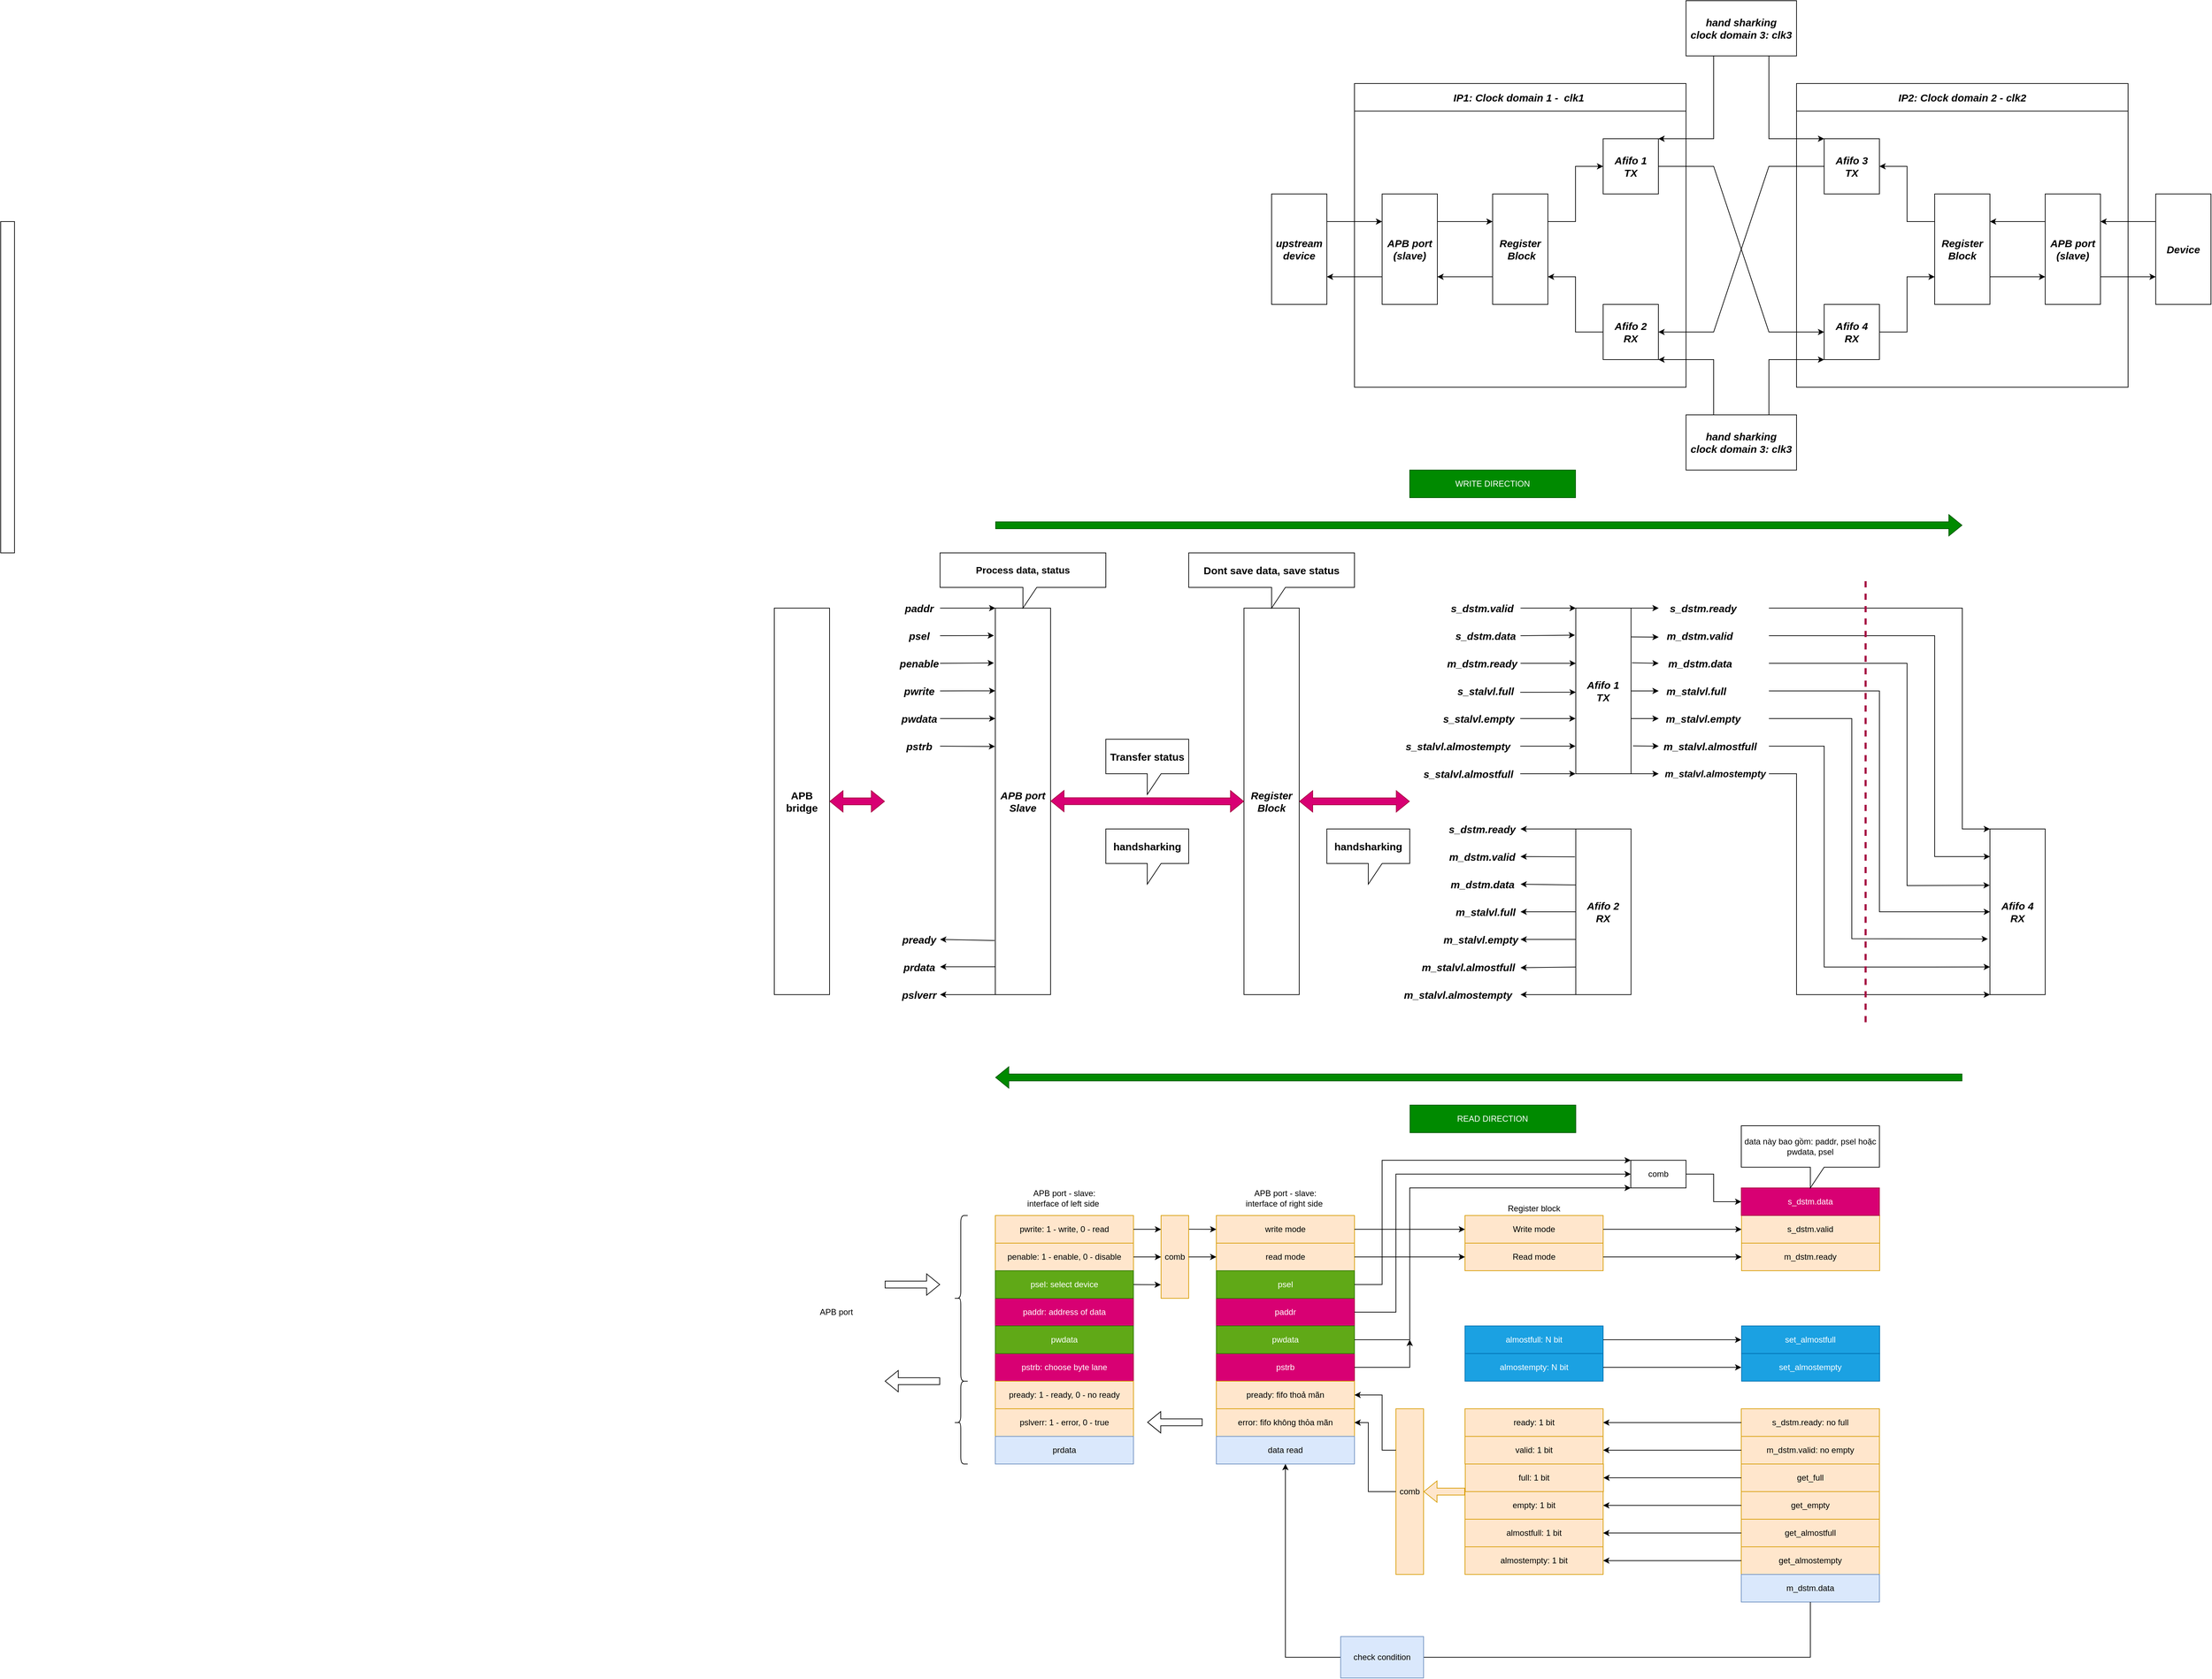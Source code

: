 <mxfile version="21.2.1" type="device" pages="2">
  <diagram name="APB_AsyncFIFO" id="K5ZiqF98-9xZNVDpUfoe">
    <mxGraphModel dx="11538" dy="1022" grid="1" gridSize="10" guides="1" tooltips="1" connect="1" arrows="1" fold="1" page="1" pageScale="1" pageWidth="9950" pageHeight="9900" math="0" shadow="0">
      <root>
        <mxCell id="0" />
        <mxCell id="1" parent="0" />
        <mxCell id="u3tjTeUdtAl94vQaHwDf-1" value="upstream&lt;br&gt;device" style="rounded=0;whiteSpace=wrap;html=1;fontSize=15;fontStyle=3" parent="1" vertex="1">
          <mxGeometry x="760" y="1360" width="80" height="160" as="geometry" />
        </mxCell>
        <mxCell id="u3tjTeUdtAl94vQaHwDf-2" value="" style="endArrow=classic;html=1;rounded=0;exitX=1;exitY=0.25;exitDx=0;exitDy=0;entryX=0;entryY=0.25;entryDx=0;entryDy=0;fontSize=15;fontStyle=3" parent="1" source="u3tjTeUdtAl94vQaHwDf-1" target="u3tjTeUdtAl94vQaHwDf-3" edge="1">
          <mxGeometry width="50" height="50" relative="1" as="geometry">
            <mxPoint x="1060" y="1450" as="sourcePoint" />
            <mxPoint x="920" y="1440" as="targetPoint" />
          </mxGeometry>
        </mxCell>
        <mxCell id="u3tjTeUdtAl94vQaHwDf-3" value="APB port&lt;br style=&quot;font-size: 15px;&quot;&gt;(slave)" style="rounded=0;whiteSpace=wrap;html=1;fontSize=15;fontStyle=3" parent="1" vertex="1">
          <mxGeometry x="920" y="1360" width="80" height="160" as="geometry" />
        </mxCell>
        <mxCell id="u3tjTeUdtAl94vQaHwDf-4" value="" style="endArrow=classic;html=1;rounded=0;exitX=1;exitY=0.25;exitDx=0;exitDy=0;fontSize=15;fontStyle=3" parent="1" source="u3tjTeUdtAl94vQaHwDf-3" edge="1">
          <mxGeometry width="50" height="50" relative="1" as="geometry">
            <mxPoint x="1250" y="1450" as="sourcePoint" />
            <mxPoint x="1080" y="1400" as="targetPoint" />
          </mxGeometry>
        </mxCell>
        <mxCell id="u3tjTeUdtAl94vQaHwDf-5" value="Register&lt;br style=&quot;font-size: 15px;&quot;&gt;&amp;nbsp;Block" style="rounded=0;whiteSpace=wrap;html=1;fontSize=15;fontStyle=3" parent="1" vertex="1">
          <mxGeometry x="1080" y="1360" width="80" height="160" as="geometry" />
        </mxCell>
        <mxCell id="u3tjTeUdtAl94vQaHwDf-9" value="Afifo 1&lt;br style=&quot;font-size: 15px;&quot;&gt;TX" style="rounded=0;whiteSpace=wrap;html=1;fontSize=15;fontStyle=3" parent="1" vertex="1">
          <mxGeometry x="1240" y="1280" width="80" height="80" as="geometry" />
        </mxCell>
        <mxCell id="u3tjTeUdtAl94vQaHwDf-10" value="Afifo 2&lt;br style=&quot;font-size: 15px;&quot;&gt;RX" style="rounded=0;whiteSpace=wrap;html=1;fontSize=15;fontStyle=3" parent="1" vertex="1">
          <mxGeometry x="1240" y="1520" width="80" height="80" as="geometry" />
        </mxCell>
        <mxCell id="u3tjTeUdtAl94vQaHwDf-11" value="Afifo 3&lt;br style=&quot;font-size: 15px;&quot;&gt;TX" style="rounded=0;whiteSpace=wrap;html=1;fontSize=15;fontStyle=3" parent="1" vertex="1">
          <mxGeometry x="1560" y="1280" width="80" height="80" as="geometry" />
        </mxCell>
        <mxCell id="u3tjTeUdtAl94vQaHwDf-12" value="Afifo 4&lt;br style=&quot;font-size: 15px;&quot;&gt;RX" style="rounded=0;whiteSpace=wrap;html=1;fontSize=15;fontStyle=3" parent="1" vertex="1">
          <mxGeometry x="1560" y="1520" width="80" height="80" as="geometry" />
        </mxCell>
        <mxCell id="u3tjTeUdtAl94vQaHwDf-13" value="Register&lt;br style=&quot;font-size: 15px;&quot;&gt;Block" style="rounded=0;whiteSpace=wrap;html=1;fontSize=15;fontStyle=3" parent="1" vertex="1">
          <mxGeometry x="1720" y="1360" width="80" height="160" as="geometry" />
        </mxCell>
        <mxCell id="u3tjTeUdtAl94vQaHwDf-14" value="APB port&lt;br style=&quot;font-size: 15px;&quot;&gt;(slave)" style="rounded=0;whiteSpace=wrap;html=1;fontSize=15;fontStyle=3" parent="1" vertex="1">
          <mxGeometry x="1880" y="1360" width="80" height="160" as="geometry" />
        </mxCell>
        <mxCell id="u3tjTeUdtAl94vQaHwDf-16" value="IP1: Clock domain 1 -&amp;nbsp; clk1&amp;nbsp;" style="swimlane;whiteSpace=wrap;html=1;startSize=40;fontSize=15;fontStyle=3" parent="1" vertex="1">
          <mxGeometry x="880" y="1200" width="480" height="440" as="geometry" />
        </mxCell>
        <mxCell id="u3tjTeUdtAl94vQaHwDf-34" value="" style="endArrow=classic;html=1;rounded=0;exitX=0;exitY=0.5;exitDx=0;exitDy=0;fontSize=15;fontStyle=3" parent="u3tjTeUdtAl94vQaHwDf-16" source="u3tjTeUdtAl94vQaHwDf-11" edge="1">
          <mxGeometry width="50" height="50" relative="1" as="geometry">
            <mxPoint x="600" y="270" as="sourcePoint" />
            <mxPoint x="440" y="360" as="targetPoint" />
            <Array as="points">
              <mxPoint x="600" y="120" />
              <mxPoint x="520" y="360" />
            </Array>
          </mxGeometry>
        </mxCell>
        <mxCell id="u3tjTeUdtAl94vQaHwDf-17" value="IP2: Clock domain 2 - clk2" style="swimlane;whiteSpace=wrap;html=1;startSize=40;fontSize=15;fontStyle=3" parent="1" vertex="1">
          <mxGeometry x="1520" y="1200" width="480" height="440" as="geometry" />
        </mxCell>
        <mxCell id="u3tjTeUdtAl94vQaHwDf-29" value="" style="endArrow=classic;html=1;rounded=0;exitX=1;exitY=0.75;exitDx=0;exitDy=0;fontSize=15;fontStyle=3" parent="u3tjTeUdtAl94vQaHwDf-17" source="u3tjTeUdtAl94vQaHwDf-13" edge="1">
          <mxGeometry width="50" height="50" relative="1" as="geometry">
            <mxPoint x="290" y="430" as="sourcePoint" />
            <mxPoint x="360" y="280" as="targetPoint" />
          </mxGeometry>
        </mxCell>
        <mxCell id="u3tjTeUdtAl94vQaHwDf-32" value="" style="endArrow=classic;html=1;rounded=0;exitX=0;exitY=0.25;exitDx=0;exitDy=0;fontSize=15;fontStyle=3" parent="u3tjTeUdtAl94vQaHwDf-17" source="u3tjTeUdtAl94vQaHwDf-14" edge="1">
          <mxGeometry width="50" height="50" relative="1" as="geometry">
            <mxPoint x="400" y="150" as="sourcePoint" />
            <mxPoint x="280" y="200" as="targetPoint" />
          </mxGeometry>
        </mxCell>
        <mxCell id="u3tjTeUdtAl94vQaHwDf-19" value="" style="endArrow=classic;html=1;rounded=0;entryX=0;entryY=0.5;entryDx=0;entryDy=0;exitX=1;exitY=0.5;exitDx=0;exitDy=0;fontSize=15;fontStyle=3" parent="1" source="u3tjTeUdtAl94vQaHwDf-9" target="u3tjTeUdtAl94vQaHwDf-12" edge="1">
          <mxGeometry width="50" height="50" relative="1" as="geometry">
            <mxPoint x="1359" y="1320" as="sourcePoint" />
            <mxPoint x="1409" y="1270" as="targetPoint" />
            <Array as="points">
              <mxPoint x="1400" y="1320" />
              <mxPoint x="1480" y="1560" />
            </Array>
          </mxGeometry>
        </mxCell>
        <mxCell id="u3tjTeUdtAl94vQaHwDf-20" value="" style="endArrow=classic;html=1;rounded=0;entryX=0;entryY=0.5;entryDx=0;entryDy=0;exitX=1;exitY=0.25;exitDx=0;exitDy=0;fontSize=15;fontStyle=3" parent="1" source="u3tjTeUdtAl94vQaHwDf-5" target="u3tjTeUdtAl94vQaHwDf-9" edge="1">
          <mxGeometry width="50" height="50" relative="1" as="geometry">
            <mxPoint x="1190" y="1370" as="sourcePoint" />
            <mxPoint x="1240" y="1320" as="targetPoint" />
            <Array as="points">
              <mxPoint x="1200" y="1400" />
              <mxPoint x="1200" y="1320" />
            </Array>
          </mxGeometry>
        </mxCell>
        <mxCell id="u3tjTeUdtAl94vQaHwDf-28" value="" style="endArrow=classic;html=1;rounded=0;exitX=1;exitY=0.5;exitDx=0;exitDy=0;entryX=0;entryY=0.75;entryDx=0;entryDy=0;fontSize=15;fontStyle=3" parent="1" source="u3tjTeUdtAl94vQaHwDf-12" target="u3tjTeUdtAl94vQaHwDf-13" edge="1">
          <mxGeometry width="50" height="50" relative="1" as="geometry">
            <mxPoint x="1710" y="1620" as="sourcePoint" />
            <mxPoint x="1760" y="1580" as="targetPoint" />
            <Array as="points">
              <mxPoint x="1680" y="1560" />
              <mxPoint x="1680" y="1480" />
            </Array>
          </mxGeometry>
        </mxCell>
        <mxCell id="u3tjTeUdtAl94vQaHwDf-30" value="" style="endArrow=classic;html=1;rounded=0;exitX=1;exitY=0.75;exitDx=0;exitDy=0;entryX=0;entryY=0.75;entryDx=0;entryDy=0;fontSize=15;fontStyle=3" parent="1" source="u3tjTeUdtAl94vQaHwDf-14" target="u3tjTeUdtAl94vQaHwDf-23" edge="1">
          <mxGeometry width="50" height="50" relative="1" as="geometry">
            <mxPoint x="1960" y="1580" as="sourcePoint" />
            <mxPoint x="2010" y="1530" as="targetPoint" />
          </mxGeometry>
        </mxCell>
        <mxCell id="u3tjTeUdtAl94vQaHwDf-31" value="" style="endArrow=classic;html=1;rounded=0;entryX=1;entryY=0.25;entryDx=0;entryDy=0;exitX=0;exitY=0.25;exitDx=0;exitDy=0;fontSize=15;fontStyle=3" parent="1" source="u3tjTeUdtAl94vQaHwDf-23" target="u3tjTeUdtAl94vQaHwDf-14" edge="1">
          <mxGeometry width="50" height="50" relative="1" as="geometry">
            <mxPoint x="1770" y="1810" as="sourcePoint" />
            <mxPoint x="1820" y="1760" as="targetPoint" />
          </mxGeometry>
        </mxCell>
        <mxCell id="u3tjTeUdtAl94vQaHwDf-33" value="" style="endArrow=classic;html=1;rounded=0;exitX=0;exitY=0.25;exitDx=0;exitDy=0;entryX=1;entryY=0.5;entryDx=0;entryDy=0;fontSize=15;fontStyle=3" parent="1" source="u3tjTeUdtAl94vQaHwDf-13" target="u3tjTeUdtAl94vQaHwDf-11" edge="1">
          <mxGeometry width="50" height="50" relative="1" as="geometry">
            <mxPoint x="1690" y="1340" as="sourcePoint" />
            <mxPoint x="1740" y="1290" as="targetPoint" />
            <Array as="points">
              <mxPoint x="1680" y="1400" />
              <mxPoint x="1680" y="1320" />
            </Array>
          </mxGeometry>
        </mxCell>
        <mxCell id="u3tjTeUdtAl94vQaHwDf-35" value="" style="endArrow=classic;html=1;rounded=0;entryX=1;entryY=0.75;entryDx=0;entryDy=0;exitX=0;exitY=0.5;exitDx=0;exitDy=0;fontSize=15;fontStyle=3" parent="1" source="u3tjTeUdtAl94vQaHwDf-10" target="u3tjTeUdtAl94vQaHwDf-5" edge="1">
          <mxGeometry width="50" height="50" relative="1" as="geometry">
            <mxPoint x="1070" y="1640" as="sourcePoint" />
            <mxPoint x="1120" y="1590" as="targetPoint" />
            <Array as="points">
              <mxPoint x="1200" y="1560" />
              <mxPoint x="1200" y="1480" />
            </Array>
          </mxGeometry>
        </mxCell>
        <mxCell id="u3tjTeUdtAl94vQaHwDf-36" value="" style="endArrow=classic;html=1;rounded=0;exitX=0;exitY=0.75;exitDx=0;exitDy=0;entryX=1;entryY=0.75;entryDx=0;entryDy=0;fontSize=15;fontStyle=3" parent="1" source="u3tjTeUdtAl94vQaHwDf-5" target="u3tjTeUdtAl94vQaHwDf-3" edge="1">
          <mxGeometry width="50" height="50" relative="1" as="geometry">
            <mxPoint x="990" y="1640" as="sourcePoint" />
            <mxPoint x="1040" y="1590" as="targetPoint" />
          </mxGeometry>
        </mxCell>
        <mxCell id="u3tjTeUdtAl94vQaHwDf-39" value="hand sharking&lt;br style=&quot;font-size: 15px;&quot;&gt;clock domain 3: clk3" style="rounded=0;whiteSpace=wrap;html=1;fontSize=15;fontStyle=3" parent="1" vertex="1">
          <mxGeometry x="1360" y="1080" width="160" height="80" as="geometry" />
        </mxCell>
        <mxCell id="u3tjTeUdtAl94vQaHwDf-37" value="" style="endArrow=classic;html=1;rounded=0;exitX=0;exitY=0.75;exitDx=0;exitDy=0;entryX=1;entryY=0.75;entryDx=0;entryDy=0;fontSize=15;fontStyle=3" parent="1" source="u3tjTeUdtAl94vQaHwDf-3" target="u3tjTeUdtAl94vQaHwDf-1" edge="1">
          <mxGeometry width="50" height="50" relative="1" as="geometry">
            <mxPoint x="1040" y="1610" as="sourcePoint" />
            <mxPoint x="990" y="1560" as="targetPoint" />
          </mxGeometry>
        </mxCell>
        <mxCell id="u3tjTeUdtAl94vQaHwDf-23" value="Device" style="rounded=0;whiteSpace=wrap;html=1;fontSize=15;fontStyle=3" parent="1" vertex="1">
          <mxGeometry x="2040" y="1360" width="80" height="160" as="geometry" />
        </mxCell>
        <mxCell id="xAWOX-nUp3SgtnM6J4ez-1" value="&lt;b&gt;Register&lt;br style=&quot;font-size: 15px;&quot;&gt;Block&lt;/b&gt;" style="rounded=0;whiteSpace=wrap;html=1;fontSize=15;fontStyle=2" parent="1" vertex="1">
          <mxGeometry x="720" y="1960" width="80" height="560" as="geometry" />
        </mxCell>
        <mxCell id="xAWOX-nUp3SgtnM6J4ez-2" value="" style="endArrow=classic;html=1;rounded=0;exitX=0.25;exitY=1;exitDx=0;exitDy=0;entryX=1;entryY=0;entryDx=0;entryDy=0;" parent="1" source="u3tjTeUdtAl94vQaHwDf-39" target="u3tjTeUdtAl94vQaHwDf-9" edge="1">
          <mxGeometry width="50" height="50" relative="1" as="geometry">
            <mxPoint x="1390" y="1240" as="sourcePoint" />
            <mxPoint x="1140" y="1000" as="targetPoint" />
            <Array as="points">
              <mxPoint x="1400" y="1280" />
            </Array>
          </mxGeometry>
        </mxCell>
        <mxCell id="xAWOX-nUp3SgtnM6J4ez-3" value="&lt;b&gt;hand sharking&lt;br style=&quot;font-size: 15px;&quot;&gt;clock domain 3: clk3&lt;/b&gt;" style="rounded=0;whiteSpace=wrap;html=1;fontSize=15;fontStyle=2" parent="1" vertex="1">
          <mxGeometry x="1360" y="1680" width="160" height="80" as="geometry" />
        </mxCell>
        <mxCell id="xAWOX-nUp3SgtnM6J4ez-4" value="" style="endArrow=classic;html=1;rounded=0;entryX=1;entryY=1;entryDx=0;entryDy=0;exitX=0.25;exitY=0;exitDx=0;exitDy=0;" parent="1" source="xAWOX-nUp3SgtnM6J4ez-3" target="u3tjTeUdtAl94vQaHwDf-10" edge="1">
          <mxGeometry width="50" height="50" relative="1" as="geometry">
            <mxPoint x="1220" y="1860" as="sourcePoint" />
            <mxPoint x="1330" y="1670" as="targetPoint" />
            <Array as="points">
              <mxPoint x="1400" y="1600" />
            </Array>
          </mxGeometry>
        </mxCell>
        <mxCell id="xAWOX-nUp3SgtnM6J4ez-5" value="" style="endArrow=classic;html=1;rounded=0;entryX=0;entryY=1;entryDx=0;entryDy=0;exitX=0.75;exitY=0;exitDx=0;exitDy=0;" parent="1" source="xAWOX-nUp3SgtnM6J4ez-3" target="u3tjTeUdtAl94vQaHwDf-12" edge="1">
          <mxGeometry width="50" height="50" relative="1" as="geometry">
            <mxPoint x="1200" y="1890" as="sourcePoint" />
            <mxPoint x="1250" y="1840" as="targetPoint" />
            <Array as="points">
              <mxPoint x="1480" y="1600" />
            </Array>
          </mxGeometry>
        </mxCell>
        <mxCell id="xAWOX-nUp3SgtnM6J4ez-6" value="" style="endArrow=classic;html=1;rounded=0;exitX=0.75;exitY=1;exitDx=0;exitDy=0;entryX=0;entryY=0;entryDx=0;entryDy=0;" parent="1" source="u3tjTeUdtAl94vQaHwDf-39" target="u3tjTeUdtAl94vQaHwDf-11" edge="1">
          <mxGeometry width="50" height="50" relative="1" as="geometry">
            <mxPoint x="1650" y="1050" as="sourcePoint" />
            <mxPoint x="1700" y="1000" as="targetPoint" />
            <Array as="points">
              <mxPoint x="1480" y="1280" />
            </Array>
          </mxGeometry>
        </mxCell>
        <mxCell id="xAWOX-nUp3SgtnM6J4ez-7" value="&lt;b&gt;Afifo 1&lt;br style=&quot;font-size: 15px;&quot;&gt;TX&lt;/b&gt;" style="rounded=0;whiteSpace=wrap;html=1;fontSize=15;fontStyle=2" parent="1" vertex="1">
          <mxGeometry x="1200.4" y="1960" width="80" height="240" as="geometry" />
        </mxCell>
        <mxCell id="xAWOX-nUp3SgtnM6J4ez-8" value="" style="endArrow=classic;html=1;rounded=0;entryX=0;entryY=0;entryDx=0;entryDy=0;fontSize=15;fontStyle=2" parent="1" target="xAWOX-nUp3SgtnM6J4ez-7" edge="1">
          <mxGeometry width="50" height="50" relative="1" as="geometry">
            <mxPoint x="1120.4" y="1960" as="sourcePoint" />
            <mxPoint x="1030.4" y="1780" as="targetPoint" />
          </mxGeometry>
        </mxCell>
        <mxCell id="xAWOX-nUp3SgtnM6J4ez-9" value="s_dstm.valid" style="text;html=1;strokeColor=none;fillColor=none;align=center;verticalAlign=middle;whiteSpace=wrap;rounded=0;fontSize=15;fontStyle=3" parent="1" vertex="1">
          <mxGeometry x="1020.0" y="1950" width="90" height="20" as="geometry" />
        </mxCell>
        <mxCell id="xAWOX-nUp3SgtnM6J4ez-10" value="" style="endArrow=classic;html=1;rounded=0;entryX=-0.015;entryY=0.163;entryDx=0;entryDy=0;entryPerimeter=0;fontSize=15;fontStyle=2" parent="1" target="xAWOX-nUp3SgtnM6J4ez-7" edge="1">
          <mxGeometry width="50" height="50" relative="1" as="geometry">
            <mxPoint x="1120.4" y="2000" as="sourcePoint" />
            <mxPoint x="1090.4" y="2060" as="targetPoint" />
          </mxGeometry>
        </mxCell>
        <mxCell id="xAWOX-nUp3SgtnM6J4ez-11" value="s_dstm.data" style="text;html=1;strokeColor=none;fillColor=none;align=center;verticalAlign=middle;whiteSpace=wrap;rounded=0;fontSize=15;fontStyle=3" parent="1" vertex="1">
          <mxGeometry x="1030.4" y="1990" width="80" height="20" as="geometry" />
        </mxCell>
        <mxCell id="xAWOX-nUp3SgtnM6J4ez-12" value="" style="endArrow=classic;html=1;rounded=0;exitX=1;exitY=0;exitDx=0;exitDy=0;fontSize=15;fontStyle=3" parent="1" source="xAWOX-nUp3SgtnM6J4ez-7" edge="1">
          <mxGeometry width="50" height="50" relative="1" as="geometry">
            <mxPoint x="1370.4" y="1930" as="sourcePoint" />
            <mxPoint x="1320.4" y="1960" as="targetPoint" />
          </mxGeometry>
        </mxCell>
        <mxCell id="xAWOX-nUp3SgtnM6J4ez-13" value="s_dstm.ready" style="text;html=1;strokeColor=none;fillColor=none;align=center;verticalAlign=middle;whiteSpace=wrap;rounded=0;fontSize=15;fontStyle=3" parent="1" vertex="1">
          <mxGeometry x="1350.4" y="1950" width="70" height="20" as="geometry" />
        </mxCell>
        <mxCell id="xAWOX-nUp3SgtnM6J4ez-14" value="" style="endArrow=classic;html=1;rounded=0;fontSize=15;fontStyle=2" parent="1" edge="1">
          <mxGeometry width="50" height="50" relative="1" as="geometry">
            <mxPoint x="1120.4" y="2040" as="sourcePoint" />
            <mxPoint x="1200.4" y="2040" as="targetPoint" />
          </mxGeometry>
        </mxCell>
        <mxCell id="xAWOX-nUp3SgtnM6J4ez-15" value="m_dstm.ready" style="text;html=1;strokeColor=none;fillColor=none;align=center;verticalAlign=middle;whiteSpace=wrap;rounded=0;fontSize=15;fontStyle=3" parent="1" vertex="1">
          <mxGeometry x="1020.0" y="2030" width="90" height="20" as="geometry" />
        </mxCell>
        <mxCell id="xAWOX-nUp3SgtnM6J4ez-16" value="" style="endArrow=classic;html=1;rounded=0;exitX=1.006;exitY=0.174;exitDx=0;exitDy=0;exitPerimeter=0;fontSize=15;fontStyle=3" parent="1" source="xAWOX-nUp3SgtnM6J4ez-7" edge="1">
          <mxGeometry width="50" height="50" relative="1" as="geometry">
            <mxPoint x="1310.4" y="2270" as="sourcePoint" />
            <mxPoint x="1320.4" y="2002" as="targetPoint" />
          </mxGeometry>
        </mxCell>
        <mxCell id="xAWOX-nUp3SgtnM6J4ez-17" value="m_dstm.valid" style="text;html=1;strokeColor=none;fillColor=none;align=center;verticalAlign=middle;whiteSpace=wrap;rounded=0;fontSize=15;fontStyle=3" parent="1" vertex="1">
          <mxGeometry x="1345.4" y="1990" width="70" height="20" as="geometry" />
        </mxCell>
        <mxCell id="xAWOX-nUp3SgtnM6J4ez-18" value="" style="endArrow=classic;html=1;rounded=0;exitX=1.017;exitY=0.33;exitDx=0;exitDy=0;exitPerimeter=0;fontSize=15;fontStyle=3" parent="1" source="xAWOX-nUp3SgtnM6J4ez-7" edge="1">
          <mxGeometry width="50" height="50" relative="1" as="geometry">
            <mxPoint x="1410.4" y="2110" as="sourcePoint" />
            <mxPoint x="1320.4" y="2040" as="targetPoint" />
          </mxGeometry>
        </mxCell>
        <mxCell id="xAWOX-nUp3SgtnM6J4ez-19" value="m_dstm.data" style="text;html=1;strokeColor=none;fillColor=none;align=center;verticalAlign=middle;whiteSpace=wrap;rounded=0;fontSize=15;fontStyle=3" parent="1" vertex="1">
          <mxGeometry x="1342.9" y="2030" width="75" height="20" as="geometry" />
        </mxCell>
        <mxCell id="xAWOX-nUp3SgtnM6J4ez-20" value="" style="endArrow=classic;html=1;rounded=0;entryX=0.005;entryY=0.631;entryDx=0;entryDy=0;entryPerimeter=0;fontSize=15;fontStyle=2" parent="1" edge="1">
          <mxGeometry width="50" height="50" relative="1" as="geometry">
            <mxPoint x="1120" y="2082" as="sourcePoint" />
            <mxPoint x="1200.4" y="2081.92" as="targetPoint" />
          </mxGeometry>
        </mxCell>
        <mxCell id="xAWOX-nUp3SgtnM6J4ez-21" value="s_stalvl.full" style="text;html=1;strokeColor=none;fillColor=none;align=center;verticalAlign=middle;whiteSpace=wrap;rounded=0;fontSize=15;fontStyle=3" parent="1" vertex="1">
          <mxGeometry x="1040" y="2070" width="60" height="20" as="geometry" />
        </mxCell>
        <mxCell id="xAWOX-nUp3SgtnM6J4ez-22" value="" style="endArrow=classic;html=1;rounded=0;entryX=0;entryY=0.75;entryDx=0;entryDy=0;fontSize=15;fontStyle=2" parent="1" edge="1">
          <mxGeometry width="50" height="50" relative="1" as="geometry">
            <mxPoint x="1120" y="2120" as="sourcePoint" />
            <mxPoint x="1200" y="2120" as="targetPoint" />
            <Array as="points" />
          </mxGeometry>
        </mxCell>
        <mxCell id="xAWOX-nUp3SgtnM6J4ez-23" value="s_stalvl.empty" style="text;html=1;strokeColor=none;fillColor=none;align=center;verticalAlign=middle;whiteSpace=wrap;rounded=0;fontSize=15;fontStyle=3" parent="1" vertex="1">
          <mxGeometry x="1020" y="2110" width="80" height="20" as="geometry" />
        </mxCell>
        <mxCell id="xAWOX-nUp3SgtnM6J4ez-25" value="" style="endArrow=classic;html=1;rounded=0;entryX=0;entryY=1;entryDx=0;entryDy=0;fontSize=15;fontStyle=2" parent="1" edge="1">
          <mxGeometry width="50" height="50" relative="1" as="geometry">
            <mxPoint x="1120" y="2200" as="sourcePoint" />
            <mxPoint x="1200" y="2200" as="targetPoint" />
          </mxGeometry>
        </mxCell>
        <mxCell id="xAWOX-nUp3SgtnM6J4ez-26" value="s_stalvl.almostfull" style="text;html=1;strokeColor=none;fillColor=none;align=center;verticalAlign=middle;whiteSpace=wrap;rounded=0;fontSize=15;fontStyle=3" parent="1" vertex="1">
          <mxGeometry x="990.0" y="2190" width="110" height="20" as="geometry" />
        </mxCell>
        <mxCell id="xAWOX-nUp3SgtnM6J4ez-28" value="" style="endArrow=classic;html=1;rounded=0;entryX=0;entryY=0.875;entryDx=0;entryDy=0;entryPerimeter=0;fontSize=15;fontStyle=2" parent="1" edge="1">
          <mxGeometry width="50" height="50" relative="1" as="geometry">
            <mxPoint x="1120" y="2160" as="sourcePoint" />
            <mxPoint x="1200" y="2160" as="targetPoint" />
          </mxGeometry>
        </mxCell>
        <mxCell id="xAWOX-nUp3SgtnM6J4ez-29" value="s_stalvl.almostempty" style="text;html=1;strokeColor=none;fillColor=none;align=center;verticalAlign=middle;whiteSpace=wrap;rounded=0;fontSize=15;fontStyle=3" parent="1" vertex="1">
          <mxGeometry x="970.0" y="2150" width="120" height="20" as="geometry" />
        </mxCell>
        <mxCell id="xAWOX-nUp3SgtnM6J4ez-30" value="" style="endArrow=classic;html=1;rounded=0;fontSize=15;fontStyle=3" parent="1" edge="1">
          <mxGeometry width="50" height="50" relative="1" as="geometry">
            <mxPoint x="1280.4" y="2080" as="sourcePoint" />
            <mxPoint x="1320.4" y="2080" as="targetPoint" />
          </mxGeometry>
        </mxCell>
        <mxCell id="xAWOX-nUp3SgtnM6J4ez-31" value="m_stalvl.full" style="text;html=1;strokeColor=none;fillColor=none;align=center;verticalAlign=middle;whiteSpace=wrap;rounded=0;fontSize=15;fontStyle=3" parent="1" vertex="1">
          <mxGeometry x="1340.4" y="2070" width="70" height="20" as="geometry" />
        </mxCell>
        <mxCell id="xAWOX-nUp3SgtnM6J4ez-32" value="m_stalvl.empty" style="text;html=1;strokeColor=none;fillColor=none;align=center;verticalAlign=middle;whiteSpace=wrap;rounded=0;fontSize=15;fontStyle=3" parent="1" vertex="1">
          <mxGeometry x="1345.4" y="2110" width="80" height="20" as="geometry" />
        </mxCell>
        <mxCell id="xAWOX-nUp3SgtnM6J4ez-33" value="" style="endArrow=classic;html=1;rounded=0;exitX=1;exitY=0.75;exitDx=0;exitDy=0;fontSize=15;fontStyle=3" parent="1" edge="1">
          <mxGeometry width="50" height="50" relative="1" as="geometry">
            <mxPoint x="1280.4" y="2120" as="sourcePoint" />
            <mxPoint x="1320.4" y="2120" as="targetPoint" />
          </mxGeometry>
        </mxCell>
        <mxCell id="xAWOX-nUp3SgtnM6J4ez-34" value="" style="endArrow=classic;html=1;rounded=0;exitX=1.035;exitY=0.874;exitDx=0;exitDy=0;exitPerimeter=0;fontSize=15;fontStyle=3" parent="1" edge="1">
          <mxGeometry width="50" height="50" relative="1" as="geometry">
            <mxPoint x="1283.2" y="2159.68" as="sourcePoint" />
            <mxPoint x="1320.4" y="2160" as="targetPoint" />
          </mxGeometry>
        </mxCell>
        <mxCell id="xAWOX-nUp3SgtnM6J4ez-35" value="m_stalvl.almostfull" style="text;html=1;strokeColor=none;fillColor=none;align=center;verticalAlign=middle;whiteSpace=wrap;rounded=0;fontSize=15;fontStyle=3" parent="1" vertex="1">
          <mxGeometry x="1345.4" y="2150" width="100" height="20" as="geometry" />
        </mxCell>
        <mxCell id="xAWOX-nUp3SgtnM6J4ez-36" value="" style="endArrow=classic;html=1;rounded=0;exitX=1;exitY=1;exitDx=0;exitDy=0;fontSize=15;fontStyle=3" parent="1" edge="1">
          <mxGeometry width="50" height="50" relative="1" as="geometry">
            <mxPoint x="1280.4" y="2200" as="sourcePoint" />
            <mxPoint x="1320.4" y="2200" as="targetPoint" />
          </mxGeometry>
        </mxCell>
        <mxCell id="xAWOX-nUp3SgtnM6J4ez-37" value="m_stalvl.almostempty" style="text;html=1;strokeColor=none;fillColor=none;align=center;verticalAlign=middle;whiteSpace=wrap;rounded=0;fontSize=14;fontStyle=3" parent="1" vertex="1">
          <mxGeometry x="1360" y="2190" width="85.4" height="20" as="geometry" />
        </mxCell>
        <mxCell id="xAWOX-nUp3SgtnM6J4ez-38" value="&lt;b&gt;Afifo 4&lt;br style=&quot;font-size: 15px;&quot;&gt;RX&lt;/b&gt;" style="rounded=0;whiteSpace=wrap;html=1;fontSize=15;fontStyle=2" parent="1" vertex="1">
          <mxGeometry x="1800" y="2280" width="80" height="240" as="geometry" />
        </mxCell>
        <mxCell id="xAWOX-nUp3SgtnM6J4ez-39" value="" style="endArrow=classic;html=1;rounded=0;entryX=0;entryY=0;entryDx=0;entryDy=0;fontSize=15;fontStyle=2" parent="1" target="xAWOX-nUp3SgtnM6J4ez-38" edge="1">
          <mxGeometry width="50" height="50" relative="1" as="geometry">
            <mxPoint x="1480" y="1960" as="sourcePoint" />
            <mxPoint x="1720" y="2040" as="targetPoint" />
            <Array as="points">
              <mxPoint x="1720" y="1960" />
              <mxPoint x="1760" y="1960" />
              <mxPoint x="1760" y="2280" />
            </Array>
          </mxGeometry>
        </mxCell>
        <mxCell id="xAWOX-nUp3SgtnM6J4ez-40" value="" style="endArrow=classic;html=1;rounded=0;fontSize=15;fontStyle=2" parent="1" edge="1">
          <mxGeometry width="50" height="50" relative="1" as="geometry">
            <mxPoint x="1480" y="2000" as="sourcePoint" />
            <mxPoint x="1800" y="2320" as="targetPoint" />
            <Array as="points">
              <mxPoint x="1720" y="2000" />
              <mxPoint x="1720" y="2320" />
            </Array>
          </mxGeometry>
        </mxCell>
        <mxCell id="xAWOX-nUp3SgtnM6J4ez-41" value="" style="endArrow=classic;html=1;rounded=0;entryX=-0.004;entryY=0.34;entryDx=0;entryDy=0;entryPerimeter=0;fontSize=15;fontStyle=2" parent="1" target="xAWOX-nUp3SgtnM6J4ez-38" edge="1">
          <mxGeometry width="50" height="50" relative="1" as="geometry">
            <mxPoint x="1480" y="2040" as="sourcePoint" />
            <mxPoint x="1580" y="2030" as="targetPoint" />
            <Array as="points">
              <mxPoint x="1680" y="2040" />
              <mxPoint x="1680" y="2362" />
            </Array>
          </mxGeometry>
        </mxCell>
        <mxCell id="xAWOX-nUp3SgtnM6J4ez-42" value="" style="endArrow=classic;html=1;rounded=0;entryX=0;entryY=0.5;entryDx=0;entryDy=0;fontSize=15;fontStyle=2" parent="1" target="xAWOX-nUp3SgtnM6J4ez-38" edge="1">
          <mxGeometry width="50" height="50" relative="1" as="geometry">
            <mxPoint x="1480" y="2080" as="sourcePoint" />
            <mxPoint x="1460" y="2300" as="targetPoint" />
            <Array as="points">
              <mxPoint x="1640" y="2080" />
              <mxPoint x="1640" y="2400" />
            </Array>
          </mxGeometry>
        </mxCell>
        <mxCell id="xAWOX-nUp3SgtnM6J4ez-44" value="" style="endArrow=classic;html=1;rounded=0;entryX=0;entryY=1;entryDx=0;entryDy=0;fontSize=15;fontStyle=2" parent="1" target="xAWOX-nUp3SgtnM6J4ez-38" edge="1">
          <mxGeometry width="50" height="50" relative="1" as="geometry">
            <mxPoint x="1480" y="2200" as="sourcePoint" />
            <mxPoint x="1530" y="2150" as="targetPoint" />
            <Array as="points">
              <mxPoint x="1520" y="2200" />
              <mxPoint x="1520" y="2520" />
            </Array>
          </mxGeometry>
        </mxCell>
        <mxCell id="xAWOX-nUp3SgtnM6J4ez-45" value="" style="endArrow=classic;html=1;rounded=0;entryX=0;entryY=0.833;entryDx=0;entryDy=0;entryPerimeter=0;fontSize=15;fontStyle=2" parent="1" target="xAWOX-nUp3SgtnM6J4ez-38" edge="1">
          <mxGeometry width="50" height="50" relative="1" as="geometry">
            <mxPoint x="1480" y="2160" as="sourcePoint" />
            <mxPoint x="1660" y="2430" as="targetPoint" />
            <Array as="points">
              <mxPoint x="1560" y="2160" />
              <mxPoint x="1560" y="2480" />
            </Array>
          </mxGeometry>
        </mxCell>
        <mxCell id="xAWOX-nUp3SgtnM6J4ez-46" value="" style="endArrow=classic;html=1;rounded=0;entryX=-0.037;entryY=0.664;entryDx=0;entryDy=0;entryPerimeter=0;fontSize=15;fontStyle=2" parent="1" target="xAWOX-nUp3SgtnM6J4ez-38" edge="1">
          <mxGeometry width="50" height="50" relative="1" as="geometry">
            <mxPoint x="1480" y="2120" as="sourcePoint" />
            <mxPoint x="1530" y="2070" as="targetPoint" />
            <Array as="points">
              <mxPoint x="1600" y="2120" />
              <mxPoint x="1600" y="2439" />
            </Array>
          </mxGeometry>
        </mxCell>
        <mxCell id="xAWOX-nUp3SgtnM6J4ez-47" value="&lt;b&gt;APB port&lt;br style=&quot;font-size: 15px;&quot;&gt;Slave&lt;/b&gt;" style="rounded=0;whiteSpace=wrap;html=1;fontSize=15;fontStyle=2" parent="1" vertex="1">
          <mxGeometry x="360" y="1960" width="80" height="560" as="geometry" />
        </mxCell>
        <mxCell id="xAWOX-nUp3SgtnM6J4ez-48" value="" style="endArrow=classic;html=1;rounded=0;entryX=0;entryY=0;entryDx=0;entryDy=0;fontSize=15;fontStyle=2" parent="1" target="xAWOX-nUp3SgtnM6J4ez-47" edge="1">
          <mxGeometry width="50" height="50" relative="1" as="geometry">
            <mxPoint x="280" y="1960" as="sourcePoint" />
            <mxPoint x="240" y="2100" as="targetPoint" />
          </mxGeometry>
        </mxCell>
        <mxCell id="xAWOX-nUp3SgtnM6J4ez-49" value="paddr" style="text;html=1;strokeColor=none;fillColor=none;align=center;verticalAlign=middle;whiteSpace=wrap;rounded=0;fontSize=15;fontStyle=3" parent="1" vertex="1">
          <mxGeometry x="220" y="1950" width="60" height="20" as="geometry" />
        </mxCell>
        <mxCell id="xAWOX-nUp3SgtnM6J4ez-50" value="" style="endArrow=classic;html=1;rounded=0;entryX=-0.025;entryY=0.071;entryDx=0;entryDy=0;entryPerimeter=0;fontSize=15;fontStyle=2" parent="1" target="xAWOX-nUp3SgtnM6J4ez-47" edge="1">
          <mxGeometry width="50" height="50" relative="1" as="geometry">
            <mxPoint x="280" y="2000" as="sourcePoint" />
            <mxPoint x="180" y="2040" as="targetPoint" />
          </mxGeometry>
        </mxCell>
        <mxCell id="xAWOX-nUp3SgtnM6J4ez-51" value="psel" style="text;html=1;strokeColor=none;fillColor=none;align=center;verticalAlign=middle;whiteSpace=wrap;rounded=0;fontSize=15;fontStyle=3" parent="1" vertex="1">
          <mxGeometry x="220" y="1990" width="60" height="20" as="geometry" />
        </mxCell>
        <mxCell id="xAWOX-nUp3SgtnM6J4ez-52" value="" style="endArrow=classic;html=1;rounded=0;entryX=-0.025;entryY=0.142;entryDx=0;entryDy=0;entryPerimeter=0;fontSize=15;fontStyle=2" parent="1" target="xAWOX-nUp3SgtnM6J4ez-47" edge="1">
          <mxGeometry width="50" height="50" relative="1" as="geometry">
            <mxPoint x="280" y="2040" as="sourcePoint" />
            <mxPoint x="80" y="2070" as="targetPoint" />
          </mxGeometry>
        </mxCell>
        <mxCell id="xAWOX-nUp3SgtnM6J4ez-53" value="" style="endArrow=classic;html=1;rounded=0;entryX=0;entryY=0.214;entryDx=0;entryDy=0;entryPerimeter=0;fontSize=15;fontStyle=2" parent="1" target="xAWOX-nUp3SgtnM6J4ez-47" edge="1">
          <mxGeometry width="50" height="50" relative="1" as="geometry">
            <mxPoint x="280" y="2080" as="sourcePoint" />
            <mxPoint x="150" y="2050" as="targetPoint" />
          </mxGeometry>
        </mxCell>
        <mxCell id="xAWOX-nUp3SgtnM6J4ez-54" value="penable" style="text;html=1;strokeColor=none;fillColor=none;align=center;verticalAlign=middle;whiteSpace=wrap;rounded=0;fontSize=15;fontStyle=3" parent="1" vertex="1">
          <mxGeometry x="220" y="2030" width="60" height="20" as="geometry" />
        </mxCell>
        <mxCell id="xAWOX-nUp3SgtnM6J4ez-55" value="pwrite" style="text;html=1;strokeColor=none;fillColor=none;align=center;verticalAlign=middle;whiteSpace=wrap;rounded=0;fontSize=15;fontStyle=3" parent="1" vertex="1">
          <mxGeometry x="220" y="2070" width="60" height="20" as="geometry" />
        </mxCell>
        <mxCell id="xAWOX-nUp3SgtnM6J4ez-56" value="" style="endArrow=classic;html=1;rounded=0;fontSize=15;fontStyle=2" parent="1" edge="1">
          <mxGeometry width="50" height="50" relative="1" as="geometry">
            <mxPoint x="280" y="2120" as="sourcePoint" />
            <mxPoint x="360" y="2120" as="targetPoint" />
          </mxGeometry>
        </mxCell>
        <mxCell id="xAWOX-nUp3SgtnM6J4ez-57" value="pwdata" style="text;html=1;strokeColor=none;fillColor=none;align=center;verticalAlign=middle;whiteSpace=wrap;rounded=0;fontSize=15;fontStyle=3" parent="1" vertex="1">
          <mxGeometry x="220" y="2110" width="60" height="20" as="geometry" />
        </mxCell>
        <mxCell id="xAWOX-nUp3SgtnM6J4ez-59" value="" style="endArrow=classic;html=1;rounded=0;entryX=-0.005;entryY=0.358;entryDx=0;entryDy=0;entryPerimeter=0;fontSize=15;fontStyle=2" parent="1" target="xAWOX-nUp3SgtnM6J4ez-47" edge="1">
          <mxGeometry width="50" height="50" relative="1" as="geometry">
            <mxPoint x="280" y="2160" as="sourcePoint" />
            <mxPoint x="360" y="2157" as="targetPoint" />
          </mxGeometry>
        </mxCell>
        <mxCell id="xAWOX-nUp3SgtnM6J4ez-60" value="pstrb" style="text;html=1;strokeColor=none;fillColor=none;align=center;verticalAlign=middle;whiteSpace=wrap;rounded=0;fontSize=15;fontStyle=3" parent="1" vertex="1">
          <mxGeometry x="220" y="2150" width="60" height="20" as="geometry" />
        </mxCell>
        <mxCell id="xAWOX-nUp3SgtnM6J4ez-61" value="" style="endArrow=classic;html=1;rounded=0;exitX=0;exitY=1;exitDx=0;exitDy=0;fontSize=15;fontStyle=2" parent="1" source="xAWOX-nUp3SgtnM6J4ez-47" edge="1">
          <mxGeometry width="50" height="50" relative="1" as="geometry">
            <mxPoint x="150" y="2280" as="sourcePoint" />
            <mxPoint x="280" y="2520" as="targetPoint" />
          </mxGeometry>
        </mxCell>
        <mxCell id="xAWOX-nUp3SgtnM6J4ez-62" value="pslverr" style="text;html=1;strokeColor=none;fillColor=none;align=center;verticalAlign=middle;whiteSpace=wrap;rounded=0;fontSize=15;fontStyle=3" parent="1" vertex="1">
          <mxGeometry x="220" y="2510" width="60" height="20" as="geometry" />
        </mxCell>
        <mxCell id="xAWOX-nUp3SgtnM6J4ez-64" value="prdata" style="text;html=1;strokeColor=none;fillColor=none;align=center;verticalAlign=middle;whiteSpace=wrap;rounded=0;fontSize=15;fontStyle=3" parent="1" vertex="1">
          <mxGeometry x="220" y="2470" width="60" height="20" as="geometry" />
        </mxCell>
        <mxCell id="xAWOX-nUp3SgtnM6J4ez-65" value="" style="endArrow=classic;html=1;rounded=0;exitX=0;exitY=1;exitDx=0;exitDy=0;fontSize=15;fontStyle=2" parent="1" edge="1">
          <mxGeometry width="50" height="50" relative="1" as="geometry">
            <mxPoint x="360" y="2479.67" as="sourcePoint" />
            <mxPoint x="280" y="2479.67" as="targetPoint" />
          </mxGeometry>
        </mxCell>
        <mxCell id="xAWOX-nUp3SgtnM6J4ez-66" value="" style="endArrow=classic;html=1;rounded=0;exitX=-0.012;exitY=0.86;exitDx=0;exitDy=0;exitPerimeter=0;fontSize=15;fontStyle=2" parent="1" source="xAWOX-nUp3SgtnM6J4ez-47" edge="1">
          <mxGeometry width="50" height="50" relative="1" as="geometry">
            <mxPoint x="170" y="2440" as="sourcePoint" />
            <mxPoint x="280" y="2440" as="targetPoint" />
          </mxGeometry>
        </mxCell>
        <mxCell id="xAWOX-nUp3SgtnM6J4ez-67" value="pready" style="text;html=1;strokeColor=none;fillColor=none;align=center;verticalAlign=middle;whiteSpace=wrap;rounded=0;fontSize=15;fontStyle=3" parent="1" vertex="1">
          <mxGeometry x="220" y="2430" width="60" height="20" as="geometry" />
        </mxCell>
        <mxCell id="xAWOX-nUp3SgtnM6J4ez-68" value="&lt;b&gt;Afifo 2&lt;br style=&quot;font-size: 15px;&quot;&gt;RX&lt;/b&gt;" style="rounded=0;whiteSpace=wrap;html=1;fontSize=15;fontStyle=2" parent="1" vertex="1">
          <mxGeometry x="1200.4" y="2280" width="80" height="240" as="geometry" />
        </mxCell>
        <mxCell id="xAWOX-nUp3SgtnM6J4ez-69" value="" style="endArrow=classic;html=1;rounded=0;exitX=0;exitY=1;exitDx=0;exitDy=0;fontSize=15;fontStyle=2" parent="1" source="xAWOX-nUp3SgtnM6J4ez-68" edge="1">
          <mxGeometry width="50" height="50" relative="1" as="geometry">
            <mxPoint x="1020.4" y="2400" as="sourcePoint" />
            <mxPoint x="1120.4" y="2520" as="targetPoint" />
          </mxGeometry>
        </mxCell>
        <mxCell id="xAWOX-nUp3SgtnM6J4ez-70" value="" style="endArrow=classic;html=1;rounded=0;fontSize=15;fontStyle=2" parent="1" edge="1">
          <mxGeometry width="50" height="50" relative="1" as="geometry">
            <mxPoint x="1200.4" y="2480" as="sourcePoint" />
            <mxPoint x="1120.4" y="2481" as="targetPoint" />
          </mxGeometry>
        </mxCell>
        <mxCell id="xAWOX-nUp3SgtnM6J4ez-71" value="" style="endArrow=classic;html=1;rounded=0;fontSize=15;fontStyle=2" parent="1" edge="1">
          <mxGeometry width="50" height="50" relative="1" as="geometry">
            <mxPoint x="1200.4" y="2440" as="sourcePoint" />
            <mxPoint x="1120.4" y="2440" as="targetPoint" />
          </mxGeometry>
        </mxCell>
        <mxCell id="xAWOX-nUp3SgtnM6J4ez-72" value="" style="endArrow=classic;html=1;rounded=0;exitX=0;exitY=0.5;exitDx=0;exitDy=0;fontSize=15;fontStyle=2" parent="1" source="xAWOX-nUp3SgtnM6J4ez-68" edge="1">
          <mxGeometry width="50" height="50" relative="1" as="geometry">
            <mxPoint x="920.4" y="2430" as="sourcePoint" />
            <mxPoint x="1120.4" y="2400" as="targetPoint" />
          </mxGeometry>
        </mxCell>
        <mxCell id="xAWOX-nUp3SgtnM6J4ez-73" value="" style="endArrow=classic;html=1;rounded=0;exitX=-0.005;exitY=0.338;exitDx=0;exitDy=0;exitPerimeter=0;fontSize=15;fontStyle=2" parent="1" source="xAWOX-nUp3SgtnM6J4ez-68" edge="1">
          <mxGeometry width="50" height="50" relative="1" as="geometry">
            <mxPoint x="1000.4" y="2400" as="sourcePoint" />
            <mxPoint x="1120.4" y="2360" as="targetPoint" />
          </mxGeometry>
        </mxCell>
        <mxCell id="xAWOX-nUp3SgtnM6J4ez-74" value="" style="endArrow=classic;html=1;rounded=0;exitX=-0.015;exitY=0.168;exitDx=0;exitDy=0;exitPerimeter=0;fontSize=15;fontStyle=2" parent="1" source="xAWOX-nUp3SgtnM6J4ez-68" edge="1">
          <mxGeometry width="50" height="50" relative="1" as="geometry">
            <mxPoint x="990.4" y="2390" as="sourcePoint" />
            <mxPoint x="1120.4" y="2320" as="targetPoint" />
          </mxGeometry>
        </mxCell>
        <mxCell id="xAWOX-nUp3SgtnM6J4ez-75" value="" style="endArrow=classic;html=1;rounded=0;exitX=0;exitY=0;exitDx=0;exitDy=0;fontSize=15;fontStyle=2" parent="1" source="xAWOX-nUp3SgtnM6J4ez-68" edge="1">
          <mxGeometry width="50" height="50" relative="1" as="geometry">
            <mxPoint x="1010.4" y="2340" as="sourcePoint" />
            <mxPoint x="1120.4" y="2280" as="targetPoint" />
          </mxGeometry>
        </mxCell>
        <mxCell id="xAWOX-nUp3SgtnM6J4ez-76" value="m_stalvl.almostempty" style="text;html=1;strokeColor=none;fillColor=none;align=center;verticalAlign=middle;whiteSpace=wrap;rounded=0;fontSize=15;fontStyle=3" parent="1" vertex="1">
          <mxGeometry x="970.0" y="2510" width="120" height="20" as="geometry" />
        </mxCell>
        <mxCell id="xAWOX-nUp3SgtnM6J4ez-77" value="m_stalvl.almostfull" style="text;html=1;strokeColor=none;fillColor=none;align=center;verticalAlign=middle;whiteSpace=wrap;rounded=0;fontSize=15;fontStyle=3" parent="1" vertex="1">
          <mxGeometry x="995" y="2470" width="100" height="20" as="geometry" />
        </mxCell>
        <mxCell id="xAWOX-nUp3SgtnM6J4ez-78" value="m_stalvl.empty" style="text;html=1;strokeColor=none;fillColor=none;align=center;verticalAlign=middle;whiteSpace=wrap;rounded=0;fontSize=15;fontStyle=3" parent="1" vertex="1">
          <mxGeometry x="1022.9" y="2430" width="80" height="20" as="geometry" />
        </mxCell>
        <mxCell id="xAWOX-nUp3SgtnM6J4ez-79" value="m_stalvl.full" style="text;html=1;strokeColor=none;fillColor=none;align=center;verticalAlign=middle;whiteSpace=wrap;rounded=0;fontSize=15;fontStyle=3" parent="1" vertex="1">
          <mxGeometry x="1035.4" y="2390" width="70" height="20" as="geometry" />
        </mxCell>
        <mxCell id="xAWOX-nUp3SgtnM6J4ez-80" value="m_dstm.data" style="text;html=1;strokeColor=none;fillColor=none;align=center;verticalAlign=middle;whiteSpace=wrap;rounded=0;fontSize=15;fontStyle=3" parent="1" vertex="1">
          <mxGeometry x="1027.9" y="2350" width="75" height="20" as="geometry" />
        </mxCell>
        <mxCell id="xAWOX-nUp3SgtnM6J4ez-81" value="m_dstm.valid" style="text;html=1;strokeColor=none;fillColor=none;align=center;verticalAlign=middle;whiteSpace=wrap;rounded=0;fontSize=15;fontStyle=3" parent="1" vertex="1">
          <mxGeometry x="1030.4" y="2310" width="70" height="20" as="geometry" />
        </mxCell>
        <mxCell id="xAWOX-nUp3SgtnM6J4ez-82" value="s_dstm.ready" style="text;html=1;strokeColor=none;fillColor=none;align=center;verticalAlign=middle;whiteSpace=wrap;rounded=0;fontSize=15;fontStyle=3" parent="1" vertex="1">
          <mxGeometry x="1030.4" y="2270" width="70" height="20" as="geometry" />
        </mxCell>
        <mxCell id="xAWOX-nUp3SgtnM6J4ez-86" value="" style="shape=flexArrow;endArrow=classic;html=1;rounded=0;fillColor=#008a00;strokeColor=#005700;fontStyle=0" parent="1" edge="1">
          <mxGeometry width="50" height="50" relative="1" as="geometry">
            <mxPoint x="360" y="1840" as="sourcePoint" />
            <mxPoint x="1760" y="1840" as="targetPoint" />
          </mxGeometry>
        </mxCell>
        <mxCell id="xAWOX-nUp3SgtnM6J4ez-87" value="WRITE DIRECTION" style="text;html=1;strokeColor=#005700;fillColor=#008a00;align=center;verticalAlign=middle;whiteSpace=wrap;rounded=0;fontColor=#ffffff;fontStyle=0" parent="1" vertex="1">
          <mxGeometry x="960" y="1760" width="240" height="40" as="geometry" />
        </mxCell>
        <mxCell id="xAWOX-nUp3SgtnM6J4ez-88" value="" style="shape=flexArrow;endArrow=classic;html=1;rounded=0;fillColor=#008a00;strokeColor=#005700;fontStyle=0" parent="1" edge="1">
          <mxGeometry width="50" height="50" relative="1" as="geometry">
            <mxPoint x="1760" y="2640" as="sourcePoint" />
            <mxPoint x="360" y="2640" as="targetPoint" />
          </mxGeometry>
        </mxCell>
        <mxCell id="xAWOX-nUp3SgtnM6J4ez-89" value="READ DIRECTION" style="text;html=1;strokeColor=#005700;fillColor=#008a00;align=center;verticalAlign=middle;whiteSpace=wrap;rounded=0;fontColor=#ffffff;fontStyle=0" parent="1" vertex="1">
          <mxGeometry x="960.4" y="2680" width="240" height="40" as="geometry" />
        </mxCell>
        <mxCell id="xAWOX-nUp3SgtnM6J4ez-91" value="&lt;b&gt;Dont save data, save status&lt;/b&gt;" style="shape=callout;whiteSpace=wrap;html=1;perimeter=calloutPerimeter;fontSize=15;fontStyle=0" parent="1" vertex="1">
          <mxGeometry x="640" y="1880" width="240" height="80" as="geometry" />
        </mxCell>
        <mxCell id="xAWOX-nUp3SgtnM6J4ez-93" value="&lt;span style=&quot;font-size: 15px;&quot;&gt;&lt;font style=&quot;font-size: 15px;&quot;&gt;Transfer status&lt;/font&gt;&lt;/span&gt;" style="shape=callout;whiteSpace=wrap;html=1;perimeter=calloutPerimeter;fontStyle=1;fontSize=15;" parent="1" vertex="1">
          <mxGeometry x="520" y="2150" width="120" height="80" as="geometry" />
        </mxCell>
        <mxCell id="xAWOX-nUp3SgtnM6J4ez-94" value="&lt;b&gt;&lt;font style=&quot;font-size: 14px;&quot;&gt;Process data, status&lt;/font&gt;&lt;/b&gt;" style="shape=callout;whiteSpace=wrap;html=1;perimeter=calloutPerimeter;" parent="1" vertex="1">
          <mxGeometry x="280" y="1880" width="240" height="80" as="geometry" />
        </mxCell>
        <mxCell id="xAWOX-nUp3SgtnM6J4ez-95" value="&lt;b&gt;&lt;font style=&quot;font-size: 15px;&quot;&gt;APB bridge&lt;/font&gt;&lt;/b&gt;" style="rounded=0;whiteSpace=wrap;html=1;" parent="1" vertex="1">
          <mxGeometry x="40" y="1960" width="80" height="560" as="geometry" />
        </mxCell>
        <mxCell id="xAWOX-nUp3SgtnM6J4ez-96" value="" style="rounded=0;whiteSpace=wrap;html=1;" parent="1" vertex="1">
          <mxGeometry x="-1080" y="1400" width="20" height="480" as="geometry" />
        </mxCell>
        <mxCell id="xAWOX-nUp3SgtnM6J4ez-97" value="" style="shape=flexArrow;endArrow=classic;startArrow=classic;html=1;rounded=0;entryX=0;entryY=0.5;entryDx=0;entryDy=0;fillColor=#d80073;strokeColor=#A50040;" parent="1" target="xAWOX-nUp3SgtnM6J4ez-1" edge="1">
          <mxGeometry width="100" height="100" relative="1" as="geometry">
            <mxPoint x="440" y="2239.6" as="sourcePoint" />
            <mxPoint x="610" y="2239.6" as="targetPoint" />
          </mxGeometry>
        </mxCell>
        <mxCell id="xAWOX-nUp3SgtnM6J4ez-98" value="" style="shape=flexArrow;endArrow=classic;startArrow=classic;html=1;rounded=0;exitX=1;exitY=0.5;exitDx=0;exitDy=0;fillColor=#d80073;strokeColor=#A50040;" parent="1" source="xAWOX-nUp3SgtnM6J4ez-1" edge="1">
          <mxGeometry width="100" height="100" relative="1" as="geometry">
            <mxPoint x="850" y="2280" as="sourcePoint" />
            <mxPoint x="960" y="2240" as="targetPoint" />
          </mxGeometry>
        </mxCell>
        <mxCell id="xAWOX-nUp3SgtnM6J4ez-99" value="" style="shape=flexArrow;endArrow=classic;startArrow=classic;html=1;rounded=0;exitX=1;exitY=0.5;exitDx=0;exitDy=0;fillColor=#d80073;strokeColor=#A50040;" parent="1" source="xAWOX-nUp3SgtnM6J4ez-95" edge="1">
          <mxGeometry width="100" height="100" relative="1" as="geometry">
            <mxPoint x="190" y="2320" as="sourcePoint" />
            <mxPoint x="200" y="2240" as="targetPoint" />
          </mxGeometry>
        </mxCell>
        <mxCell id="xAWOX-nUp3SgtnM6J4ez-101" value="" style="endArrow=none;dashed=1;html=1;rounded=0;strokeWidth=3;fillColor=#d80073;strokeColor=#A50040;" parent="1" edge="1">
          <mxGeometry width="50" height="50" relative="1" as="geometry">
            <mxPoint x="1620" y="2560" as="sourcePoint" />
            <mxPoint x="1620" y="1920" as="targetPoint" />
          </mxGeometry>
        </mxCell>
        <mxCell id="awH0RjOHOl6KBhXupfIw-1" value="pwrite: 1 - write, 0 - read" style="rounded=0;whiteSpace=wrap;html=1;fontSize=12;fontStyle=0;fillColor=#ffe6cc;strokeColor=#d79b00;" parent="1" vertex="1">
          <mxGeometry x="360" y="2840" width="200" height="40" as="geometry" />
        </mxCell>
        <mxCell id="awH0RjOHOl6KBhXupfIw-2" value="penable: 1 - enable, 0 - disable" style="rounded=0;whiteSpace=wrap;html=1;fontSize=12;fontStyle=0;fillColor=#ffe6cc;strokeColor=#d79b00;" parent="1" vertex="1">
          <mxGeometry x="360" y="2880" width="200" height="40" as="geometry" />
        </mxCell>
        <mxCell id="awH0RjOHOl6KBhXupfIw-3" value="paddr: address of data" style="rounded=0;whiteSpace=wrap;html=1;fontSize=12;fontStyle=0;fillColor=#d80073;fontColor=#ffffff;strokeColor=#A50040;" parent="1" vertex="1">
          <mxGeometry x="360" y="2960" width="200" height="40" as="geometry" />
        </mxCell>
        <mxCell id="awH0RjOHOl6KBhXupfIw-4" value="psel: select device" style="rounded=0;whiteSpace=wrap;html=1;fontSize=12;fontStyle=0;fillColor=#60a917;strokeColor=#2D7600;fontColor=#ffffff;" parent="1" vertex="1">
          <mxGeometry x="360" y="2920" width="200" height="40" as="geometry" />
        </mxCell>
        <mxCell id="awH0RjOHOl6KBhXupfIw-5" value="pstrb: choose byte lane" style="rounded=0;whiteSpace=wrap;html=1;fontSize=12;fontStyle=0;fillColor=#d80073;strokeColor=#A50040;fontColor=#ffffff;" parent="1" vertex="1">
          <mxGeometry x="360" y="3040" width="200" height="40" as="geometry" />
        </mxCell>
        <mxCell id="awH0RjOHOl6KBhXupfIw-6" value="pready: 1 - ready, 0 - no ready" style="rounded=0;whiteSpace=wrap;html=1;fontSize=12;fontStyle=0;fillColor=#ffe6cc;strokeColor=#d79b00;" parent="1" vertex="1">
          <mxGeometry x="360" y="3080" width="200" height="40" as="geometry" />
        </mxCell>
        <mxCell id="awH0RjOHOl6KBhXupfIw-7" value="pslverr: 1 - error, 0 - true" style="rounded=0;whiteSpace=wrap;html=1;fontSize=12;fontStyle=0;fillColor=#ffe6cc;strokeColor=#d79b00;" parent="1" vertex="1">
          <mxGeometry x="360" y="3120" width="200" height="40" as="geometry" />
        </mxCell>
        <mxCell id="awH0RjOHOl6KBhXupfIw-9" value="APB port - slave: interface of left side&amp;nbsp;" style="text;html=1;strokeColor=none;fillColor=none;align=center;verticalAlign=middle;whiteSpace=wrap;rounded=0;fontSize=12;fontStyle=0" parent="1" vertex="1">
          <mxGeometry x="390" y="2800" width="140" height="30" as="geometry" />
        </mxCell>
        <mxCell id="awH0RjOHOl6KBhXupfIw-11" value="" style="shape=curlyBracket;whiteSpace=wrap;html=1;rounded=1;labelPosition=left;verticalLabelPosition=middle;align=right;verticalAlign=middle;fontSize=12;fontStyle=0" parent="1" vertex="1">
          <mxGeometry x="300" y="2840" width="20" height="240" as="geometry" />
        </mxCell>
        <mxCell id="awH0RjOHOl6KBhXupfIw-14" value="APB port" style="text;html=1;strokeColor=none;fillColor=none;align=center;verticalAlign=middle;whiteSpace=wrap;rounded=0;fontStyle=0;fontSize=12;" parent="1" vertex="1">
          <mxGeometry x="100" y="2960" width="60" height="40" as="geometry" />
        </mxCell>
        <mxCell id="awH0RjOHOl6KBhXupfIw-15" value="s_dstm.valid" style="rounded=0;whiteSpace=wrap;html=1;fontSize=12;fontStyle=0;fillColor=#ffe6cc;strokeColor=#d79b00;" parent="1" vertex="1">
          <mxGeometry x="1440.4" y="2840" width="200" height="40" as="geometry" />
        </mxCell>
        <mxCell id="awH0RjOHOl6KBhXupfIw-22" value="" style="shape=flexArrow;endArrow=classic;html=1;rounded=0;fontSize=12;fontStyle=0" parent="1" edge="1">
          <mxGeometry width="50" height="50" relative="1" as="geometry">
            <mxPoint x="200" y="2940" as="sourcePoint" />
            <mxPoint x="280" y="2940" as="targetPoint" />
          </mxGeometry>
        </mxCell>
        <mxCell id="awH0RjOHOl6KBhXupfIw-23" value="" style="shape=curlyBracket;whiteSpace=wrap;html=1;rounded=1;labelPosition=left;verticalLabelPosition=middle;align=right;verticalAlign=middle;fontSize=12;fontStyle=0" parent="1" vertex="1">
          <mxGeometry x="300" y="3080" width="20" height="120" as="geometry" />
        </mxCell>
        <mxCell id="awH0RjOHOl6KBhXupfIw-24" value="" style="shape=flexArrow;endArrow=classic;html=1;rounded=0;fontSize=12;fontStyle=0" parent="1" edge="1">
          <mxGeometry width="50" height="50" relative="1" as="geometry">
            <mxPoint x="280" y="3080" as="sourcePoint" />
            <mxPoint x="200" y="3080" as="targetPoint" />
          </mxGeometry>
        </mxCell>
        <mxCell id="awH0RjOHOl6KBhXupfIw-27" value="m_dstm.ready" style="rounded=0;whiteSpace=wrap;html=1;fontSize=12;fontStyle=0;fillColor=#ffe6cc;strokeColor=#d79b00;" parent="1" vertex="1">
          <mxGeometry x="1440.4" y="2880" width="200" height="40" as="geometry" />
        </mxCell>
        <mxCell id="awH0RjOHOl6KBhXupfIw-30" value="set_almostfull" style="rounded=0;whiteSpace=wrap;html=1;fontSize=12;fontStyle=0;fillColor=#1ba1e2;strokeColor=#006EAF;fontColor=#ffffff;" parent="1" vertex="1">
          <mxGeometry x="1440.4" y="3000" width="200" height="40" as="geometry" />
        </mxCell>
        <mxCell id="awH0RjOHOl6KBhXupfIw-31" value="set_almostempty" style="rounded=0;whiteSpace=wrap;html=1;fontSize=12;fontStyle=0;fillColor=#1ba1e2;strokeColor=#006EAF;fontColor=#ffffff;" parent="1" vertex="1">
          <mxGeometry x="1440.4" y="3040" width="200" height="40" as="geometry" />
        </mxCell>
        <mxCell id="awH0RjOHOl6KBhXupfIw-32" value="s_dstm.ready: no full" style="rounded=0;whiteSpace=wrap;html=1;fontSize=12;fontStyle=0;fillColor=#ffe6cc;strokeColor=#d79b00;" parent="1" vertex="1">
          <mxGeometry x="1440" y="3120" width="200" height="40" as="geometry" />
        </mxCell>
        <mxCell id="awH0RjOHOl6KBhXupfIw-33" value="get_full" style="rounded=0;whiteSpace=wrap;html=1;fontSize=12;fontStyle=0;fillColor=#ffe6cc;strokeColor=#d79b00;" parent="1" vertex="1">
          <mxGeometry x="1440" y="3200" width="200" height="40" as="geometry" />
        </mxCell>
        <mxCell id="awH0RjOHOl6KBhXupfIw-35" value="m_dstm.valid: no empty" style="rounded=0;whiteSpace=wrap;html=1;fontSize=12;fontStyle=0;fillColor=#ffe6cc;strokeColor=#d79b00;" parent="1" vertex="1">
          <mxGeometry x="1440" y="3160" width="200" height="40" as="geometry" />
        </mxCell>
        <mxCell id="awH0RjOHOl6KBhXupfIw-36" value="get_empty" style="rounded=0;whiteSpace=wrap;html=1;fontSize=12;fontStyle=0;fillColor=#ffe6cc;strokeColor=#d79b00;" parent="1" vertex="1">
          <mxGeometry x="1440" y="3240" width="200" height="40" as="geometry" />
        </mxCell>
        <mxCell id="awH0RjOHOl6KBhXupfIw-37" value="get_almostfull" style="rounded=0;whiteSpace=wrap;html=1;fontSize=12;fontStyle=0;fillColor=#ffe6cc;strokeColor=#d79b00;" parent="1" vertex="1">
          <mxGeometry x="1440" y="3280" width="200" height="40" as="geometry" />
        </mxCell>
        <mxCell id="awH0RjOHOl6KBhXupfIw-38" value="get_almostempty" style="rounded=0;whiteSpace=wrap;html=1;fontSize=12;fontStyle=0;fillColor=#ffe6cc;strokeColor=#d79b00;" parent="1" vertex="1">
          <mxGeometry x="1440" y="3320" width="200" height="40" as="geometry" />
        </mxCell>
        <mxCell id="awH0RjOHOl6KBhXupfIw-71" value="handsharking" style="shape=callout;whiteSpace=wrap;html=1;perimeter=calloutPerimeter;fontStyle=1;fontSize=15;" parent="1" vertex="1">
          <mxGeometry x="520" y="2280" width="120" height="80" as="geometry" />
        </mxCell>
        <mxCell id="awH0RjOHOl6KBhXupfIw-72" value="handsharking" style="shape=callout;whiteSpace=wrap;html=1;perimeter=calloutPerimeter;fontSize=15;fontStyle=1" parent="1" vertex="1">
          <mxGeometry x="840" y="2280" width="120" height="80" as="geometry" />
        </mxCell>
        <mxCell id="awH0RjOHOl6KBhXupfIw-73" value="write mode" style="rounded=0;whiteSpace=wrap;html=1;fillColor=#ffe6cc;strokeColor=#d79b00;" parent="1" vertex="1">
          <mxGeometry x="680" y="2840" width="200" height="40" as="geometry" />
        </mxCell>
        <mxCell id="awH0RjOHOl6KBhXupfIw-74" value="read mode" style="rounded=0;whiteSpace=wrap;html=1;fillColor=#ffe6cc;strokeColor=#d79b00;" parent="1" vertex="1">
          <mxGeometry x="680" y="2880" width="200" height="40" as="geometry" />
        </mxCell>
        <mxCell id="awH0RjOHOl6KBhXupfIw-75" value="error: fifo không thỏa mãn" style="rounded=0;whiteSpace=wrap;html=1;fillColor=#ffe6cc;strokeColor=#d79b00;" parent="1" vertex="1">
          <mxGeometry x="680" y="3120" width="200" height="40" as="geometry" />
        </mxCell>
        <mxCell id="awH0RjOHOl6KBhXupfIw-76" value="pstrb" style="rounded=0;whiteSpace=wrap;html=1;fillColor=#d80073;fontColor=#ffffff;strokeColor=#A50040;" parent="1" vertex="1">
          <mxGeometry x="680" y="3040" width="200" height="40" as="geometry" />
        </mxCell>
        <mxCell id="awH0RjOHOl6KBhXupfIw-77" value="pready: fifo thoả mãn" style="rounded=0;whiteSpace=wrap;html=1;fillColor=#ffe6cc;strokeColor=#d79b00;" parent="1" vertex="1">
          <mxGeometry x="680" y="3080" width="200" height="40" as="geometry" />
        </mxCell>
        <mxCell id="awH0RjOHOl6KBhXupfIw-79" value="data read" style="rounded=0;whiteSpace=wrap;html=1;fillColor=#dae8fc;strokeColor=#6c8ebf;" parent="1" vertex="1">
          <mxGeometry x="680" y="3160" width="200" height="40" as="geometry" />
        </mxCell>
        <mxCell id="awH0RjOHOl6KBhXupfIw-84" value="APB port - slave: interface of right side&amp;nbsp;" style="text;html=1;strokeColor=none;fillColor=none;align=center;verticalAlign=middle;whiteSpace=wrap;rounded=0;fontSize=12;fontStyle=0" parent="1" vertex="1">
          <mxGeometry x="710" y="2800" width="140" height="30" as="geometry" />
        </mxCell>
        <mxCell id="awH0RjOHOl6KBhXupfIw-85" value="Write mode" style="rounded=0;whiteSpace=wrap;html=1;fillColor=#ffe6cc;strokeColor=#d79b00;" parent="1" vertex="1">
          <mxGeometry x="1040" y="2840" width="200" height="40" as="geometry" />
        </mxCell>
        <mxCell id="awH0RjOHOl6KBhXupfIw-86" value="Read mode" style="rounded=0;whiteSpace=wrap;html=1;fillColor=#ffe6cc;strokeColor=#d79b00;" parent="1" vertex="1">
          <mxGeometry x="1040" y="2880" width="200" height="40" as="geometry" />
        </mxCell>
        <mxCell id="awH0RjOHOl6KBhXupfIw-90" value="almostfull: N bit" style="rounded=0;whiteSpace=wrap;html=1;fillColor=#1ba1e2;fontColor=#ffffff;strokeColor=#006EAF;" parent="1" vertex="1">
          <mxGeometry x="1040" y="3000" width="200" height="40" as="geometry" />
        </mxCell>
        <mxCell id="awH0RjOHOl6KBhXupfIw-91" value="almostempty: N bit" style="rounded=0;whiteSpace=wrap;html=1;fillColor=#1ba1e2;fontColor=#ffffff;strokeColor=#006EAF;" parent="1" vertex="1">
          <mxGeometry x="1040" y="3040" width="200" height="40" as="geometry" />
        </mxCell>
        <mxCell id="awH0RjOHOl6KBhXupfIw-92" value="prdata" style="rounded=0;whiteSpace=wrap;html=1;fillColor=#dae8fc;strokeColor=#6c8ebf;" parent="1" vertex="1">
          <mxGeometry x="360" y="3160" width="200" height="40" as="geometry" />
        </mxCell>
        <mxCell id="awH0RjOHOl6KBhXupfIw-93" value="pwdata" style="rounded=0;whiteSpace=wrap;html=1;fillColor=#60a917;strokeColor=#2D7600;fontColor=#ffffff;" parent="1" vertex="1">
          <mxGeometry x="360" y="3000" width="200" height="40" as="geometry" />
        </mxCell>
        <mxCell id="awH0RjOHOl6KBhXupfIw-94" value="s_dstm.data" style="rounded=0;whiteSpace=wrap;html=1;fillColor=#d80073;strokeColor=#A50040;fontColor=#ffffff;" parent="1" vertex="1">
          <mxGeometry x="1440" y="2800" width="200" height="40" as="geometry" />
        </mxCell>
        <mxCell id="awH0RjOHOl6KBhXupfIw-95" value="m_dstm.data" style="rounded=0;whiteSpace=wrap;html=1;fillColor=#dae8fc;strokeColor=#6c8ebf;" parent="1" vertex="1">
          <mxGeometry x="1440" y="3360" width="200" height="40" as="geometry" />
        </mxCell>
        <mxCell id="awH0RjOHOl6KBhXupfIw-97" value="Register block" style="text;html=1;strokeColor=none;fillColor=none;align=center;verticalAlign=middle;whiteSpace=wrap;rounded=0;" parent="1" vertex="1">
          <mxGeometry x="1060" y="2830" width="160" as="geometry" />
        </mxCell>
        <mxCell id="Qb5Y88_ZjMLcsn727JRo-2" value="almostempty: 1 bit" style="rounded=0;whiteSpace=wrap;html=1;fillColor=#ffe6cc;strokeColor=#d79b00;" parent="1" vertex="1">
          <mxGeometry x="1040" y="3320" width="200" height="40" as="geometry" />
        </mxCell>
        <mxCell id="Qb5Y88_ZjMLcsn727JRo-3" value="almostfull: 1 bit" style="rounded=0;whiteSpace=wrap;html=1;fillColor=#ffe6cc;strokeColor=#d79b00;" parent="1" vertex="1">
          <mxGeometry x="1040" y="3280" width="200" height="40" as="geometry" />
        </mxCell>
        <mxCell id="Qb5Y88_ZjMLcsn727JRo-4" value="full: 1 bit" style="rounded=0;whiteSpace=wrap;html=1;fillColor=#ffe6cc;strokeColor=#d79b00;" parent="1" vertex="1">
          <mxGeometry x="1040.4" y="3200" width="200" height="40" as="geometry" />
        </mxCell>
        <mxCell id="Qb5Y88_ZjMLcsn727JRo-5" value="empty: 1 bit" style="rounded=0;whiteSpace=wrap;html=1;fillColor=#ffe6cc;strokeColor=#d79b00;" parent="1" vertex="1">
          <mxGeometry x="1040" y="3240" width="200" height="40" as="geometry" />
        </mxCell>
        <mxCell id="Qb5Y88_ZjMLcsn727JRo-17" value="ready: 1 bit" style="rounded=0;whiteSpace=wrap;html=1;fillColor=#ffe6cc;strokeColor=#d79b00;" parent="1" vertex="1">
          <mxGeometry x="1040" y="3120" width="200" height="40" as="geometry" />
        </mxCell>
        <mxCell id="Qb5Y88_ZjMLcsn727JRo-19" value="valid: 1 bit" style="rounded=0;whiteSpace=wrap;html=1;fillColor=#ffe6cc;strokeColor=#d79b00;" parent="1" vertex="1">
          <mxGeometry x="1040" y="3160" width="200" height="40" as="geometry" />
        </mxCell>
        <mxCell id="Qb5Y88_ZjMLcsn727JRo-21" value="" style="endArrow=classic;html=1;rounded=0;exitX=0.5;exitY=1;exitDx=0;exitDy=0;entryX=0.5;entryY=1;entryDx=0;entryDy=0;" parent="1" source="awH0RjOHOl6KBhXupfIw-95" target="awH0RjOHOl6KBhXupfIw-79" edge="1">
          <mxGeometry width="50" height="50" relative="1" as="geometry">
            <mxPoint x="1290" y="3520" as="sourcePoint" />
            <mxPoint x="1340" y="3470" as="targetPoint" />
            <Array as="points">
              <mxPoint x="1540" y="3480" />
              <mxPoint x="780" y="3480" />
            </Array>
          </mxGeometry>
        </mxCell>
        <mxCell id="Qb5Y88_ZjMLcsn727JRo-24" value="check condition" style="rounded=0;whiteSpace=wrap;html=1;fillColor=#dae8fc;strokeColor=#6c8ebf;" parent="1" vertex="1">
          <mxGeometry x="860" y="3450" width="120" height="60" as="geometry" />
        </mxCell>
        <mxCell id="Qb5Y88_ZjMLcsn727JRo-25" value="" style="shape=flexArrow;endArrow=classic;html=1;rounded=0;fontSize=12;fontStyle=0" parent="1" edge="1">
          <mxGeometry width="50" height="50" relative="1" as="geometry">
            <mxPoint x="660" y="3139.57" as="sourcePoint" />
            <mxPoint x="580" y="3139.57" as="targetPoint" />
          </mxGeometry>
        </mxCell>
        <mxCell id="Qb5Y88_ZjMLcsn727JRo-29" value="" style="endArrow=classic;html=1;rounded=0;entryX=0;entryY=0.5;entryDx=0;entryDy=0;exitX=0.998;exitY=0.166;exitDx=0;exitDy=0;exitPerimeter=0;" parent="1" source="Qb5Y88_ZjMLcsn727JRo-30" target="awH0RjOHOl6KBhXupfIw-73" edge="1">
          <mxGeometry width="50" height="50" relative="1" as="geometry">
            <mxPoint x="640" y="2860" as="sourcePoint" />
            <mxPoint x="640" y="2830" as="targetPoint" />
          </mxGeometry>
        </mxCell>
        <mxCell id="Qb5Y88_ZjMLcsn727JRo-30" value="comb" style="rounded=0;whiteSpace=wrap;html=1;fillColor=#ffe6cc;strokeColor=#d79b00;" parent="1" vertex="1">
          <mxGeometry x="600" y="2840" width="40" height="120" as="geometry" />
        </mxCell>
        <mxCell id="Qb5Y88_ZjMLcsn727JRo-31" value="" style="endArrow=classic;html=1;rounded=0;exitX=1;exitY=0.5;exitDx=0;exitDy=0;" parent="1" source="awH0RjOHOl6KBhXupfIw-1" edge="1">
          <mxGeometry width="50" height="50" relative="1" as="geometry">
            <mxPoint x="570" y="2950" as="sourcePoint" />
            <mxPoint x="600" y="2860" as="targetPoint" />
          </mxGeometry>
        </mxCell>
        <mxCell id="Qb5Y88_ZjMLcsn727JRo-32" value="" style="endArrow=classic;html=1;rounded=0;exitX=1;exitY=0.5;exitDx=0;exitDy=0;" parent="1" source="Qb5Y88_ZjMLcsn727JRo-30" edge="1">
          <mxGeometry width="50" height="50" relative="1" as="geometry">
            <mxPoint x="590" y="2970" as="sourcePoint" />
            <mxPoint x="680" y="2900" as="targetPoint" />
            <Array as="points" />
          </mxGeometry>
        </mxCell>
        <mxCell id="Qb5Y88_ZjMLcsn727JRo-33" value="" style="endArrow=classic;html=1;rounded=0;entryX=0;entryY=0.5;entryDx=0;entryDy=0;exitX=1;exitY=0.5;exitDx=0;exitDy=0;" parent="1" source="awH0RjOHOl6KBhXupfIw-2" target="Qb5Y88_ZjMLcsn727JRo-30" edge="1">
          <mxGeometry width="50" height="50" relative="1" as="geometry">
            <mxPoint x="580" y="2950" as="sourcePoint" />
            <mxPoint x="630" y="2900" as="targetPoint" />
            <Array as="points">
              <mxPoint x="580" y="2900" />
            </Array>
          </mxGeometry>
        </mxCell>
        <mxCell id="Qb5Y88_ZjMLcsn727JRo-36" value="" style="endArrow=classic;html=1;rounded=0;entryX=0;entryY=0.5;entryDx=0;entryDy=0;exitX=1;exitY=0.5;exitDx=0;exitDy=0;" parent="1" source="awH0RjOHOl6KBhXupfIw-73" target="awH0RjOHOl6KBhXupfIw-85" edge="1">
          <mxGeometry width="50" height="50" relative="1" as="geometry">
            <mxPoint x="940" y="2870" as="sourcePoint" />
            <mxPoint x="990" y="2820" as="targetPoint" />
          </mxGeometry>
        </mxCell>
        <mxCell id="Qb5Y88_ZjMLcsn727JRo-37" value="" style="endArrow=classic;html=1;rounded=0;entryX=0;entryY=0.5;entryDx=0;entryDy=0;exitX=1;exitY=0.5;exitDx=0;exitDy=0;" parent="1" source="awH0RjOHOl6KBhXupfIw-74" target="awH0RjOHOl6KBhXupfIw-86" edge="1">
          <mxGeometry width="50" height="50" relative="1" as="geometry">
            <mxPoint x="920" y="2960" as="sourcePoint" />
            <mxPoint x="970" y="2910" as="targetPoint" />
          </mxGeometry>
        </mxCell>
        <mxCell id="Qb5Y88_ZjMLcsn727JRo-38" value="" style="endArrow=classic;html=1;rounded=0;entryX=0;entryY=0.5;entryDx=0;entryDy=0;exitX=1;exitY=0.5;exitDx=0;exitDy=0;" parent="1" source="awH0RjOHOl6KBhXupfIw-85" target="awH0RjOHOl6KBhXupfIw-15" edge="1">
          <mxGeometry width="50" height="50" relative="1" as="geometry">
            <mxPoint x="1290" y="2870" as="sourcePoint" />
            <mxPoint x="1340" y="2820" as="targetPoint" />
          </mxGeometry>
        </mxCell>
        <mxCell id="Qb5Y88_ZjMLcsn727JRo-39" value="" style="endArrow=classic;html=1;rounded=0;entryX=0;entryY=0.5;entryDx=0;entryDy=0;exitX=1;exitY=0.5;exitDx=0;exitDy=0;" parent="1" source="awH0RjOHOl6KBhXupfIw-86" target="awH0RjOHOl6KBhXupfIw-27" edge="1">
          <mxGeometry width="50" height="50" relative="1" as="geometry">
            <mxPoint x="1320" y="2930" as="sourcePoint" />
            <mxPoint x="1370" y="2880" as="targetPoint" />
          </mxGeometry>
        </mxCell>
        <mxCell id="Qb5Y88_ZjMLcsn727JRo-40" value="" style="endArrow=classic;html=1;rounded=0;exitX=1;exitY=0.5;exitDx=0;exitDy=0;" parent="1" source="awH0RjOHOl6KBhXupfIw-90" edge="1">
          <mxGeometry width="50" height="50" relative="1" as="geometry">
            <mxPoint x="1350" y="3040" as="sourcePoint" />
            <mxPoint x="1440" y="3020" as="targetPoint" />
          </mxGeometry>
        </mxCell>
        <mxCell id="Qb5Y88_ZjMLcsn727JRo-41" value="" style="endArrow=classic;html=1;rounded=0;exitX=1;exitY=0.5;exitDx=0;exitDy=0;" parent="1" source="awH0RjOHOl6KBhXupfIw-91" edge="1">
          <mxGeometry width="50" height="50" relative="1" as="geometry">
            <mxPoint x="1270" y="3090" as="sourcePoint" />
            <mxPoint x="1440" y="3060" as="targetPoint" />
          </mxGeometry>
        </mxCell>
        <mxCell id="Qb5Y88_ZjMLcsn727JRo-42" value="" style="endArrow=classic;html=1;rounded=0;exitX=0;exitY=0.5;exitDx=0;exitDy=0;entryX=1;entryY=0.5;entryDx=0;entryDy=0;" parent="1" source="awH0RjOHOl6KBhXupfIw-38" target="Qb5Y88_ZjMLcsn727JRo-2" edge="1">
          <mxGeometry width="50" height="50" relative="1" as="geometry">
            <mxPoint x="1320" y="3160" as="sourcePoint" />
            <mxPoint x="1370" y="3110" as="targetPoint" />
          </mxGeometry>
        </mxCell>
        <mxCell id="Qb5Y88_ZjMLcsn727JRo-43" value="" style="endArrow=classic;html=1;rounded=0;exitX=0;exitY=0.5;exitDx=0;exitDy=0;entryX=1;entryY=0.5;entryDx=0;entryDy=0;" parent="1" source="awH0RjOHOl6KBhXupfIw-37" target="Qb5Y88_ZjMLcsn727JRo-3" edge="1">
          <mxGeometry width="50" height="50" relative="1" as="geometry">
            <mxPoint x="1300" y="3200" as="sourcePoint" />
            <mxPoint x="1350" y="3150" as="targetPoint" />
          </mxGeometry>
        </mxCell>
        <mxCell id="Qb5Y88_ZjMLcsn727JRo-44" value="" style="endArrow=classic;html=1;rounded=0;exitX=0;exitY=0.5;exitDx=0;exitDy=0;entryX=1;entryY=0.5;entryDx=0;entryDy=0;" parent="1" source="awH0RjOHOl6KBhXupfIw-36" target="Qb5Y88_ZjMLcsn727JRo-5" edge="1">
          <mxGeometry width="50" height="50" relative="1" as="geometry">
            <mxPoint x="1300" y="3190" as="sourcePoint" />
            <mxPoint x="1350" y="3140" as="targetPoint" />
          </mxGeometry>
        </mxCell>
        <mxCell id="Qb5Y88_ZjMLcsn727JRo-45" value="" style="endArrow=classic;html=1;rounded=0;exitX=0;exitY=0.5;exitDx=0;exitDy=0;entryX=1;entryY=0.5;entryDx=0;entryDy=0;" parent="1" source="awH0RjOHOl6KBhXupfIw-33" target="Qb5Y88_ZjMLcsn727JRo-4" edge="1">
          <mxGeometry width="50" height="50" relative="1" as="geometry">
            <mxPoint x="1370" y="3220" as="sourcePoint" />
            <mxPoint x="1360" y="3130" as="targetPoint" />
          </mxGeometry>
        </mxCell>
        <mxCell id="Qb5Y88_ZjMLcsn727JRo-46" value="" style="endArrow=classic;html=1;rounded=0;exitX=0;exitY=0.5;exitDx=0;exitDy=0;entryX=1;entryY=0.5;entryDx=0;entryDy=0;" parent="1" source="awH0RjOHOl6KBhXupfIw-35" target="Qb5Y88_ZjMLcsn727JRo-19" edge="1">
          <mxGeometry width="50" height="50" relative="1" as="geometry">
            <mxPoint x="1350" y="3170" as="sourcePoint" />
            <mxPoint x="1400" y="3120" as="targetPoint" />
          </mxGeometry>
        </mxCell>
        <mxCell id="Qb5Y88_ZjMLcsn727JRo-47" value="" style="endArrow=classic;html=1;rounded=0;exitX=0;exitY=0.5;exitDx=0;exitDy=0;entryX=1;entryY=0.5;entryDx=0;entryDy=0;" parent="1" source="awH0RjOHOl6KBhXupfIw-32" target="Qb5Y88_ZjMLcsn727JRo-17" edge="1">
          <mxGeometry width="50" height="50" relative="1" as="geometry">
            <mxPoint x="1290" y="3140" as="sourcePoint" />
            <mxPoint x="1340" y="3090" as="targetPoint" />
          </mxGeometry>
        </mxCell>
        <mxCell id="Qb5Y88_ZjMLcsn727JRo-48" value="comb" style="rounded=0;whiteSpace=wrap;html=1;fillColor=#ffe6cc;strokeColor=#d79b00;" parent="1" vertex="1">
          <mxGeometry x="940" y="3120" width="40" height="240" as="geometry" />
        </mxCell>
        <mxCell id="Qb5Y88_ZjMLcsn727JRo-49" value="" style="shape=flexArrow;endArrow=classic;html=1;rounded=0;exitX=0;exitY=0;exitDx=0;exitDy=0;fillColor=#ffe6cc;strokeColor=#d79b00;" parent="1" source="Qb5Y88_ZjMLcsn727JRo-5" edge="1">
          <mxGeometry width="50" height="50" relative="1" as="geometry">
            <mxPoint x="840" y="3280" as="sourcePoint" />
            <mxPoint x="980" y="3240" as="targetPoint" />
          </mxGeometry>
        </mxCell>
        <mxCell id="Qb5Y88_ZjMLcsn727JRo-50" value="" style="endArrow=classic;html=1;rounded=0;entryX=1;entryY=0.5;entryDx=0;entryDy=0;exitX=0;exitY=0.25;exitDx=0;exitDy=0;" parent="1" source="Qb5Y88_ZjMLcsn727JRo-48" target="awH0RjOHOl6KBhXupfIw-77" edge="1">
          <mxGeometry width="50" height="50" relative="1" as="geometry">
            <mxPoint x="840" y="3290" as="sourcePoint" />
            <mxPoint x="920" y="3130" as="targetPoint" />
            <Array as="points">
              <mxPoint x="920" y="3180" />
              <mxPoint x="920" y="3100" />
            </Array>
          </mxGeometry>
        </mxCell>
        <mxCell id="Qb5Y88_ZjMLcsn727JRo-51" value="" style="endArrow=classic;html=1;rounded=0;entryX=1;entryY=0.5;entryDx=0;entryDy=0;exitX=0;exitY=0.5;exitDx=0;exitDy=0;" parent="1" source="Qb5Y88_ZjMLcsn727JRo-48" target="awH0RjOHOl6KBhXupfIw-75" edge="1">
          <mxGeometry width="50" height="50" relative="1" as="geometry">
            <mxPoint x="860" y="3310" as="sourcePoint" />
            <mxPoint x="880" y="3150" as="targetPoint" />
            <Array as="points">
              <mxPoint x="900" y="3240" />
              <mxPoint x="900" y="3140" />
            </Array>
          </mxGeometry>
        </mxCell>
        <mxCell id="ixcqM8Q6MJVuqp_zl_lO-2" value="" style="endArrow=classic;html=1;rounded=0;exitX=1;exitY=0.5;exitDx=0;exitDy=0;entryX=-0.008;entryY=0.836;entryDx=0;entryDy=0;entryPerimeter=0;" parent="1" source="awH0RjOHOl6KBhXupfIw-4" target="Qb5Y88_ZjMLcsn727JRo-30" edge="1">
          <mxGeometry width="50" height="50" relative="1" as="geometry">
            <mxPoint x="640" y="2980" as="sourcePoint" />
            <mxPoint x="690" y="2930" as="targetPoint" />
          </mxGeometry>
        </mxCell>
        <mxCell id="ixcqM8Q6MJVuqp_zl_lO-3" value="paddr" style="rounded=0;whiteSpace=wrap;html=1;fillColor=#d80073;fontColor=#ffffff;strokeColor=#A50040;" parent="1" vertex="1">
          <mxGeometry x="680" y="2960" width="200" height="40" as="geometry" />
        </mxCell>
        <mxCell id="ixcqM8Q6MJVuqp_zl_lO-4" value="psel" style="rounded=0;whiteSpace=wrap;html=1;fillColor=#60a917;fontColor=#ffffff;strokeColor=#2D7600;" parent="1" vertex="1">
          <mxGeometry x="680" y="2920" width="200" height="40" as="geometry" />
        </mxCell>
        <mxCell id="ixcqM8Q6MJVuqp_zl_lO-9" value="pwdata" style="rounded=0;whiteSpace=wrap;html=1;fillColor=#60a917;fontColor=#ffffff;strokeColor=#2D7600;" parent="1" vertex="1">
          <mxGeometry x="680" y="3000" width="200" height="40" as="geometry" />
        </mxCell>
        <mxCell id="ixcqM8Q6MJVuqp_zl_lO-10" value="data này bao gồm: paddr, psel hoặc&lt;br&gt;pwdata, psel" style="shape=callout;whiteSpace=wrap;html=1;perimeter=calloutPerimeter;" parent="1" vertex="1">
          <mxGeometry x="1440" y="2710" width="200" height="90" as="geometry" />
        </mxCell>
        <mxCell id="ixcqM8Q6MJVuqp_zl_lO-11" value="comb" style="rounded=0;whiteSpace=wrap;html=1;" parent="1" vertex="1">
          <mxGeometry x="1280" y="2760" width="80" height="40" as="geometry" />
        </mxCell>
        <mxCell id="ixcqM8Q6MJVuqp_zl_lO-12" value="" style="endArrow=classic;html=1;rounded=0;entryX=0;entryY=0.5;entryDx=0;entryDy=0;exitX=1;exitY=0.5;exitDx=0;exitDy=0;" parent="1" source="ixcqM8Q6MJVuqp_zl_lO-11" target="awH0RjOHOl6KBhXupfIw-94" edge="1">
          <mxGeometry width="50" height="50" relative="1" as="geometry">
            <mxPoint x="1350" y="2820" as="sourcePoint" />
            <mxPoint x="1400" y="2770" as="targetPoint" />
            <Array as="points">
              <mxPoint x="1400" y="2780" />
              <mxPoint x="1400" y="2820" />
            </Array>
          </mxGeometry>
        </mxCell>
        <mxCell id="ixcqM8Q6MJVuqp_zl_lO-13" value="" style="endArrow=classic;html=1;rounded=0;entryX=0;entryY=0;entryDx=0;entryDy=0;exitX=1;exitY=0.5;exitDx=0;exitDy=0;" parent="1" source="ixcqM8Q6MJVuqp_zl_lO-4" target="ixcqM8Q6MJVuqp_zl_lO-11" edge="1">
          <mxGeometry width="50" height="50" relative="1" as="geometry">
            <mxPoint x="920" y="2940" as="sourcePoint" />
            <mxPoint x="950" y="2790" as="targetPoint" />
            <Array as="points">
              <mxPoint x="920" y="2940" />
              <mxPoint x="920" y="2760" />
            </Array>
          </mxGeometry>
        </mxCell>
        <mxCell id="ixcqM8Q6MJVuqp_zl_lO-14" value="" style="endArrow=classic;html=1;rounded=0;entryX=0;entryY=0.5;entryDx=0;entryDy=0;exitX=1;exitY=0.5;exitDx=0;exitDy=0;" parent="1" source="ixcqM8Q6MJVuqp_zl_lO-3" target="ixcqM8Q6MJVuqp_zl_lO-11" edge="1">
          <mxGeometry width="50" height="50" relative="1" as="geometry">
            <mxPoint x="940" y="2980" as="sourcePoint" />
            <mxPoint x="1040" y="2830" as="targetPoint" />
            <Array as="points">
              <mxPoint x="940" y="2980" />
              <mxPoint x="940" y="2780" />
            </Array>
          </mxGeometry>
        </mxCell>
        <mxCell id="ixcqM8Q6MJVuqp_zl_lO-15" value="" style="endArrow=classic;html=1;rounded=0;exitX=1;exitY=0.5;exitDx=0;exitDy=0;entryX=0;entryY=1;entryDx=0;entryDy=0;" parent="1" source="ixcqM8Q6MJVuqp_zl_lO-9" target="ixcqM8Q6MJVuqp_zl_lO-11" edge="1">
          <mxGeometry width="50" height="50" relative="1" as="geometry">
            <mxPoint x="960" y="2990" as="sourcePoint" />
            <mxPoint x="1010" y="2940" as="targetPoint" />
            <Array as="points">
              <mxPoint x="960" y="3020" />
              <mxPoint x="960" y="2800" />
            </Array>
          </mxGeometry>
        </mxCell>
        <mxCell id="ixcqM8Q6MJVuqp_zl_lO-16" value="" style="endArrow=classic;html=1;rounded=0;exitX=1;exitY=0.5;exitDx=0;exitDy=0;" parent="1" source="awH0RjOHOl6KBhXupfIw-76" edge="1">
          <mxGeometry width="50" height="50" relative="1" as="geometry">
            <mxPoint x="950" y="3060" as="sourcePoint" />
            <mxPoint x="960" y="3020" as="targetPoint" />
            <Array as="points">
              <mxPoint x="960" y="3060" />
            </Array>
          </mxGeometry>
        </mxCell>
      </root>
    </mxGraphModel>
  </diagram>
  <diagram id="EAt0iSV5je6QMiK805Tu" name="wb_apb_async_two_ip">
    <mxGraphModel dx="662" dy="426" grid="1" gridSize="10" guides="1" tooltips="1" connect="1" arrows="1" fold="1" page="1" pageScale="1" pageWidth="9300" pageHeight="9981" math="0" shadow="0">
      <root>
        <mxCell id="0" />
        <mxCell id="1" parent="0" />
        <mxCell id="Y7VnT5ct_uXKaZMZFbvE-1" value="upstream device" style="rounded=0;whiteSpace=wrap;html=1;" parent="1" vertex="1">
          <mxGeometry x="200" y="160" width="80" height="120" as="geometry" />
        </mxCell>
        <mxCell id="Y7VnT5ct_uXKaZMZFbvE-3" value="wishbone slave port" style="rounded=0;whiteSpace=wrap;html=1;fillColor=#d80073;fontColor=#ffffff;strokeColor=#A50040;" parent="1" vertex="1">
          <mxGeometry x="360" y="160" width="80" height="120" as="geometry" />
        </mxCell>
        <mxCell id="Y7VnT5ct_uXKaZMZFbvE-4" value="apb master" style="rounded=0;whiteSpace=wrap;html=1;fillColor=#d80073;fontColor=#ffffff;strokeColor=#A50040;" parent="1" vertex="1">
          <mxGeometry x="520" y="160" width="80" height="120" as="geometry" />
        </mxCell>
        <mxCell id="Y7VnT5ct_uXKaZMZFbvE-6" value="hand sharking" style="text;html=1;strokeColor=none;fillColor=none;align=center;verticalAlign=middle;whiteSpace=wrap;rounded=0;" parent="1" vertex="1">
          <mxGeometry x="450" y="130" width="60" height="30" as="geometry" />
        </mxCell>
        <mxCell id="9e8HwCSHTnBgVCgv-gLR-2" value="apb slave &lt;br&gt;port" style="rounded=0;whiteSpace=wrap;html=1;fillColor=#dae8fc;strokeColor=#6c8ebf;" parent="1" vertex="1">
          <mxGeometry x="680" y="160" width="80" height="120" as="geometry" />
        </mxCell>
        <mxCell id="3Lmt03Vu2N19EgIGZlxW-2" value="Register &lt;br&gt;block" style="rounded=0;whiteSpace=wrap;html=1;fillColor=#d80073;fontColor=#ffffff;strokeColor=#A50040;" parent="1" vertex="1">
          <mxGeometry x="840" y="120" width="80" height="200" as="geometry" />
        </mxCell>
        <mxCell id="IHRm9ZoPT4bJVFu8FZbC-1" value="" style="endArrow=classic;html=1;rounded=0;entryX=0;entryY=0.5;entryDx=0;entryDy=0;exitX=1;exitY=0;exitDx=0;exitDy=0;" parent="1" source="3Lmt03Vu2N19EgIGZlxW-2" target="IHRm9ZoPT4bJVFu8FZbC-2" edge="1">
          <mxGeometry width="50" height="50" relative="1" as="geometry">
            <mxPoint x="920" y="200" as="sourcePoint" />
            <mxPoint x="1000" y="200" as="targetPoint" />
          </mxGeometry>
        </mxCell>
        <mxCell id="IHRm9ZoPT4bJVFu8FZbC-2" value="afifo&lt;br&gt;tx" style="rounded=0;whiteSpace=wrap;html=1;fillColor=#f8cecc;strokeColor=#b85450;" parent="1" vertex="1">
          <mxGeometry x="1000" y="80" width="80" height="80" as="geometry" />
        </mxCell>
        <mxCell id="_6bDi6tm3dHTMXA4kPY0-1" value="afifo&lt;br&gt;rx" style="rounded=0;whiteSpace=wrap;html=1;fillColor=#f8cecc;strokeColor=#b85450;" parent="1" vertex="1">
          <mxGeometry x="1000" y="280" width="80" height="80" as="geometry" />
        </mxCell>
        <mxCell id="_6bDi6tm3dHTMXA4kPY0-2" value="" style="endArrow=classic;html=1;rounded=0;exitX=0;exitY=0.5;exitDx=0;exitDy=0;entryX=1;entryY=1;entryDx=0;entryDy=0;" parent="1" source="_6bDi6tm3dHTMXA4kPY0-1" target="3Lmt03Vu2N19EgIGZlxW-2" edge="1">
          <mxGeometry width="50" height="50" relative="1" as="geometry">
            <mxPoint x="880" y="420" as="sourcePoint" />
            <mxPoint x="930" y="370" as="targetPoint" />
          </mxGeometry>
        </mxCell>
        <mxCell id="_6bDi6tm3dHTMXA4kPY0-3" value="" style="endArrow=classic;html=1;rounded=0;exitX=1;exitY=0.5;exitDx=0;exitDy=0;entryX=0;entryY=0.5;entryDx=0;entryDy=0;" parent="1" source="IHRm9ZoPT4bJVFu8FZbC-2" target="_6bDi6tm3dHTMXA4kPY0-5" edge="1">
          <mxGeometry width="50" height="50" relative="1" as="geometry">
            <mxPoint x="1160" y="200" as="sourcePoint" />
            <mxPoint x="1240" y="280" as="targetPoint" />
            <Array as="points">
              <mxPoint x="1120" y="120" />
              <mxPoint x="1200" y="320" />
            </Array>
          </mxGeometry>
        </mxCell>
        <mxCell id="_6bDi6tm3dHTMXA4kPY0-5" value="afifo&lt;br&gt;rx" style="rounded=0;whiteSpace=wrap;html=1;fillColor=#f8cecc;strokeColor=#b85450;" parent="1" vertex="1">
          <mxGeometry x="1240" y="280" width="80" height="80" as="geometry" />
        </mxCell>
        <mxCell id="_6bDi6tm3dHTMXA4kPY0-6" value="afifo&lt;br&gt;tx" style="rounded=0;whiteSpace=wrap;html=1;fillColor=#f8cecc;strokeColor=#b85450;" parent="1" vertex="1">
          <mxGeometry x="1240" y="80" width="80" height="80" as="geometry" />
        </mxCell>
        <mxCell id="_6bDi6tm3dHTMXA4kPY0-8" value="" style="endArrow=classic;html=1;rounded=0;exitX=1;exitY=0.5;exitDx=0;exitDy=0;entryX=0;entryY=1;entryDx=0;entryDy=0;" parent="1" source="_6bDi6tm3dHTMXA4kPY0-5" target="_6bDi6tm3dHTMXA4kPY0-9" edge="1">
          <mxGeometry width="50" height="50" relative="1" as="geometry">
            <mxPoint x="1450" y="280" as="sourcePoint" />
            <mxPoint x="1400" y="280" as="targetPoint" />
          </mxGeometry>
        </mxCell>
        <mxCell id="_6bDi6tm3dHTMXA4kPY0-9" value="Register &lt;br&gt;block" style="rounded=0;whiteSpace=wrap;html=1;fillColor=#d80073;fontColor=#ffffff;strokeColor=#A50040;" parent="1" vertex="1">
          <mxGeometry x="1400" y="120" width="80" height="200" as="geometry" />
        </mxCell>
        <mxCell id="QIFhcmXKsYI4nHNbkjdm-1" value="" style="endArrow=classic;startArrow=classic;html=1;rounded=0;exitX=1;exitY=0.5;exitDx=0;exitDy=0;entryX=0;entryY=0.5;entryDx=0;entryDy=0;" parent="1" source="Y7VnT5ct_uXKaZMZFbvE-1" target="Y7VnT5ct_uXKaZMZFbvE-3" edge="1">
          <mxGeometry width="50" height="50" relative="1" as="geometry">
            <mxPoint x="300" y="250" as="sourcePoint" />
            <mxPoint x="350" y="200" as="targetPoint" />
          </mxGeometry>
        </mxCell>
        <mxCell id="QIFhcmXKsYI4nHNbkjdm-2" value="" style="endArrow=classic;startArrow=classic;html=1;rounded=0;entryX=0;entryY=0.5;entryDx=0;entryDy=0;exitX=1;exitY=0.5;exitDx=0;exitDy=0;" parent="1" source="Y7VnT5ct_uXKaZMZFbvE-3" target="Y7VnT5ct_uXKaZMZFbvE-4" edge="1">
          <mxGeometry width="50" height="50" relative="1" as="geometry">
            <mxPoint x="460" y="250" as="sourcePoint" />
            <mxPoint x="510" y="200" as="targetPoint" />
          </mxGeometry>
        </mxCell>
        <mxCell id="QIFhcmXKsYI4nHNbkjdm-3" value="" style="endArrow=classic;startArrow=classic;html=1;rounded=0;exitX=1;exitY=0.5;exitDx=0;exitDy=0;entryX=0;entryY=0.5;entryDx=0;entryDy=0;" parent="1" source="Y7VnT5ct_uXKaZMZFbvE-4" target="9e8HwCSHTnBgVCgv-gLR-2" edge="1">
          <mxGeometry width="50" height="50" relative="1" as="geometry">
            <mxPoint x="660" y="240" as="sourcePoint" />
            <mxPoint x="710" y="190" as="targetPoint" />
          </mxGeometry>
        </mxCell>
        <mxCell id="QIFhcmXKsYI4nHNbkjdm-4" value="" style="endArrow=classic;startArrow=classic;html=1;rounded=0;entryX=0;entryY=0.5;entryDx=0;entryDy=0;exitX=1;exitY=0.5;exitDx=0;exitDy=0;" parent="1" source="9e8HwCSHTnBgVCgv-gLR-2" target="3Lmt03Vu2N19EgIGZlxW-2" edge="1">
          <mxGeometry width="50" height="50" relative="1" as="geometry">
            <mxPoint x="790" y="270" as="sourcePoint" />
            <mxPoint x="830" y="230" as="targetPoint" />
          </mxGeometry>
        </mxCell>
        <mxCell id="SBlXS6sqibtNwPLRIstz-1" value="" style="endArrow=classic;html=1;rounded=0;entryX=1;entryY=0.5;entryDx=0;entryDy=0;exitX=0;exitY=0.5;exitDx=0;exitDy=0;" parent="1" source="_6bDi6tm3dHTMXA4kPY0-6" target="_6bDi6tm3dHTMXA4kPY0-1" edge="1">
          <mxGeometry width="50" height="50" relative="1" as="geometry">
            <mxPoint x="1080" y="580" as="sourcePoint" />
            <mxPoint x="1090" y="350" as="targetPoint" />
            <Array as="points">
              <mxPoint x="1200" y="120" />
              <mxPoint x="1120" y="320" />
            </Array>
          </mxGeometry>
        </mxCell>
        <mxCell id="SBlXS6sqibtNwPLRIstz-2" value="" style="endArrow=classic;html=1;rounded=0;exitX=0;exitY=0;exitDx=0;exitDy=0;entryX=1;entryY=0.5;entryDx=0;entryDy=0;" parent="1" source="_6bDi6tm3dHTMXA4kPY0-9" target="_6bDi6tm3dHTMXA4kPY0-6" edge="1">
          <mxGeometry width="50" height="50" relative="1" as="geometry">
            <mxPoint x="1320" y="240" as="sourcePoint" />
            <mxPoint x="1370" y="190" as="targetPoint" />
          </mxGeometry>
        </mxCell>
        <mxCell id="SBlXS6sqibtNwPLRIstz-3" value="" style="endArrow=classic;startArrow=classic;html=1;rounded=0;exitX=1;exitY=0.5;exitDx=0;exitDy=0;entryX=0;entryY=0.5;entryDx=0;entryDy=0;" parent="1" source="_6bDi6tm3dHTMXA4kPY0-9" target="RyMYiu1btGfCLM7U9NNV-1" edge="1">
          <mxGeometry width="50" height="50" relative="1" as="geometry">
            <mxPoint x="1590" y="200" as="sourcePoint" />
            <mxPoint x="1560" y="240" as="targetPoint" />
          </mxGeometry>
        </mxCell>
        <mxCell id="RyMYiu1btGfCLM7U9NNV-1" value="apb port&lt;br&gt;slave" style="rounded=0;whiteSpace=wrap;html=1;fillColor=#dae8fc;strokeColor=#6c8ebf;" parent="1" vertex="1">
          <mxGeometry x="1560" y="160" width="80" height="120" as="geometry" />
        </mxCell>
        <mxCell id="F6zVHMBG30aNCmedg7Sj-1" value="" style="endArrow=classic;startArrow=classic;html=1;rounded=0;exitX=1;exitY=0.5;exitDx=0;exitDy=0;" parent="1" source="RyMYiu1btGfCLM7U9NNV-1" edge="1">
          <mxGeometry width="50" height="50" relative="1" as="geometry">
            <mxPoint x="1680" y="160" as="sourcePoint" />
            <mxPoint x="1720" y="220" as="targetPoint" />
          </mxGeometry>
        </mxCell>
        <mxCell id="tsg7_kopH7Jt8qJfPyc8-1" value="IP1: clock domain 1" style="swimlane;whiteSpace=wrap;html=1;startSize=40;" parent="1" vertex="1">
          <mxGeometry x="660" width="440" height="400" as="geometry" />
        </mxCell>
        <mxCell id="tsg7_kopH7Jt8qJfPyc8-2" value="IP2: clock domain 2" style="swimlane;whiteSpace=wrap;html=1;startSize=40;" parent="1" vertex="1">
          <mxGeometry x="1220" width="460" height="400" as="geometry" />
        </mxCell>
        <mxCell id="tsg7_kopH7Jt8qJfPyc8-3" value="Wishbone to APB bridge" style="swimlane;whiteSpace=wrap;html=1;startSize=40;" parent="1" vertex="1">
          <mxGeometry x="320" width="300" height="400" as="geometry" />
        </mxCell>
        <mxCell id="tsg7_kopH7Jt8qJfPyc8-5" value="clock&lt;br&gt;domain 3" style="rounded=0;whiteSpace=wrap;html=1;" parent="1" vertex="1">
          <mxGeometry x="1120" width="80" height="40" as="geometry" />
        </mxCell>
        <mxCell id="tsg7_kopH7Jt8qJfPyc8-6" value="other device" style="rounded=0;whiteSpace=wrap;html=1;" parent="1" vertex="1">
          <mxGeometry x="1720" y="160" width="80" height="120" as="geometry" />
        </mxCell>
        <mxCell id="ItZJ6sBs6iK6BrgpMzSw-1" value="Wishbone slave&lt;br&gt;interface" style="rounded=1;whiteSpace=wrap;html=1;" parent="1" vertex="1">
          <mxGeometry x="320" y="560" width="120" height="520" as="geometry" />
        </mxCell>
        <mxCell id="ItZJ6sBs6iK6BrgpMzSw-2" value="" style="endArrow=classic;html=1;rounded=0;entryX=0;entryY=0;entryDx=0;entryDy=0;" parent="1" target="ItZJ6sBs6iK6BrgpMzSw-1" edge="1">
          <mxGeometry width="50" height="50" relative="1" as="geometry">
            <mxPoint x="200" y="560" as="sourcePoint" />
            <mxPoint x="280" y="630" as="targetPoint" />
          </mxGeometry>
        </mxCell>
        <mxCell id="ItZJ6sBs6iK6BrgpMzSw-3" value="cti" style="text;html=1;strokeColor=none;fillColor=none;align=center;verticalAlign=middle;whiteSpace=wrap;rounded=0;" parent="1" vertex="1">
          <mxGeometry x="140" y="550" width="60" height="20" as="geometry" />
        </mxCell>
        <mxCell id="ItZJ6sBs6iK6BrgpMzSw-4" value="" style="endArrow=classic;html=1;rounded=0;" parent="1" edge="1">
          <mxGeometry width="50" height="50" relative="1" as="geometry">
            <mxPoint x="200" y="600" as="sourcePoint" />
            <mxPoint x="320" y="600" as="targetPoint" />
          </mxGeometry>
        </mxCell>
        <mxCell id="ItZJ6sBs6iK6BrgpMzSw-5" value="bte" style="text;html=1;strokeColor=none;fillColor=none;align=center;verticalAlign=middle;whiteSpace=wrap;rounded=0;" parent="1" vertex="1">
          <mxGeometry x="140" y="590" width="60" height="20" as="geometry" />
        </mxCell>
        <mxCell id="ItZJ6sBs6iK6BrgpMzSw-6" value="" style="endArrow=classic;html=1;rounded=0;" parent="1" edge="1">
          <mxGeometry width="50" height="50" relative="1" as="geometry">
            <mxPoint x="200" y="640" as="sourcePoint" />
            <mxPoint x="320" y="640" as="targetPoint" />
          </mxGeometry>
        </mxCell>
        <mxCell id="ItZJ6sBs6iK6BrgpMzSw-7" value="we" style="text;html=1;strokeColor=none;fillColor=none;align=center;verticalAlign=middle;whiteSpace=wrap;rounded=0;" parent="1" vertex="1">
          <mxGeometry x="140" y="630" width="60" height="20" as="geometry" />
        </mxCell>
        <mxCell id="ItZJ6sBs6iK6BrgpMzSw-8" value="" style="endArrow=classic;html=1;rounded=0;" parent="1" edge="1">
          <mxGeometry width="50" height="50" relative="1" as="geometry">
            <mxPoint x="200" y="680" as="sourcePoint" />
            <mxPoint x="320" y="680" as="targetPoint" />
          </mxGeometry>
        </mxCell>
        <mxCell id="ItZJ6sBs6iK6BrgpMzSw-10" value="sel" style="text;html=1;strokeColor=none;fillColor=none;align=center;verticalAlign=middle;whiteSpace=wrap;rounded=0;" parent="1" vertex="1">
          <mxGeometry x="140" y="670" width="60" height="20" as="geometry" />
        </mxCell>
        <mxCell id="ItZJ6sBs6iK6BrgpMzSw-11" value="" style="endArrow=classic;html=1;rounded=0;" parent="1" edge="1">
          <mxGeometry width="50" height="50" relative="1" as="geometry">
            <mxPoint x="200" y="720" as="sourcePoint" />
            <mxPoint x="320" y="720" as="targetPoint" />
          </mxGeometry>
        </mxCell>
        <mxCell id="ItZJ6sBs6iK6BrgpMzSw-12" value="" style="endArrow=classic;html=1;rounded=0;entryX=-0.006;entryY=0.46;entryDx=0;entryDy=0;entryPerimeter=0;" parent="1" target="ItZJ6sBs6iK6BrgpMzSw-1" edge="1">
          <mxGeometry width="50" height="50" relative="1" as="geometry">
            <mxPoint x="200" y="800" as="sourcePoint" />
            <mxPoint x="310" y="710" as="targetPoint" />
          </mxGeometry>
        </mxCell>
        <mxCell id="ItZJ6sBs6iK6BrgpMzSw-13" value="" style="endArrow=classic;html=1;rounded=0;" parent="1" edge="1">
          <mxGeometry width="50" height="50" relative="1" as="geometry">
            <mxPoint x="200" y="760" as="sourcePoint" />
            <mxPoint x="320" y="760" as="targetPoint" />
          </mxGeometry>
        </mxCell>
        <mxCell id="ItZJ6sBs6iK6BrgpMzSw-14" value="" style="endArrow=classic;html=1;rounded=0;exitX=0;exitY=1;exitDx=0;exitDy=0;" parent="1" source="ItZJ6sBs6iK6BrgpMzSw-1" edge="1">
          <mxGeometry width="50" height="50" relative="1" as="geometry">
            <mxPoint x="90" y="920" as="sourcePoint" />
            <mxPoint x="200" y="1080" as="targetPoint" />
          </mxGeometry>
        </mxCell>
        <mxCell id="ItZJ6sBs6iK6BrgpMzSw-15" value="rty_o" style="text;html=1;strokeColor=none;fillColor=none;align=center;verticalAlign=middle;whiteSpace=wrap;rounded=0;" parent="1" vertex="1">
          <mxGeometry x="140" y="1070" width="60" height="20" as="geometry" />
        </mxCell>
        <mxCell id="ItZJ6sBs6iK6BrgpMzSw-16" value="" style="endArrow=classic;html=1;rounded=0;exitX=-0.002;exitY=0.923;exitDx=0;exitDy=0;exitPerimeter=0;" parent="1" source="ItZJ6sBs6iK6BrgpMzSw-1" edge="1">
          <mxGeometry width="50" height="50" relative="1" as="geometry">
            <mxPoint x="130" y="980" as="sourcePoint" />
            <mxPoint x="200" y="1040" as="targetPoint" />
          </mxGeometry>
        </mxCell>
        <mxCell id="ItZJ6sBs6iK6BrgpMzSw-17" value="err_o" style="text;html=1;strokeColor=none;fillColor=none;align=center;verticalAlign=middle;whiteSpace=wrap;rounded=0;" parent="1" vertex="1">
          <mxGeometry x="140" y="1030" width="60" height="20" as="geometry" />
        </mxCell>
        <mxCell id="ItZJ6sBs6iK6BrgpMzSw-18" value="" style="endArrow=classic;html=1;rounded=0;" parent="1" edge="1">
          <mxGeometry width="50" height="50" relative="1" as="geometry">
            <mxPoint x="320" y="960" as="sourcePoint" />
            <mxPoint x="200" y="960" as="targetPoint" />
          </mxGeometry>
        </mxCell>
        <mxCell id="ItZJ6sBs6iK6BrgpMzSw-19" value="ack_o" style="text;html=1;strokeColor=none;fillColor=none;align=center;verticalAlign=middle;whiteSpace=wrap;rounded=0;" parent="1" vertex="1">
          <mxGeometry x="140" y="990" width="60" height="20" as="geometry" />
        </mxCell>
        <mxCell id="ItZJ6sBs6iK6BrgpMzSw-20" value="" style="endArrow=classic;html=1;rounded=0;" parent="1" edge="1">
          <mxGeometry width="50" height="50" relative="1" as="geometry">
            <mxPoint x="320" y="1000" as="sourcePoint" />
            <mxPoint x="200" y="1000" as="targetPoint" />
          </mxGeometry>
        </mxCell>
        <mxCell id="ItZJ6sBs6iK6BrgpMzSw-21" value="dat_o" style="text;html=1;strokeColor=none;fillColor=none;align=center;verticalAlign=middle;whiteSpace=wrap;rounded=0;" parent="1" vertex="1">
          <mxGeometry x="140" y="950" width="60" height="20" as="geometry" />
        </mxCell>
        <mxCell id="ItZJ6sBs6iK6BrgpMzSw-22" value="cyc_i" style="text;html=1;strokeColor=none;fillColor=none;align=center;verticalAlign=middle;whiteSpace=wrap;rounded=0;" parent="1" vertex="1">
          <mxGeometry x="140" y="710" width="60" height="20" as="geometry" />
        </mxCell>
        <mxCell id="ItZJ6sBs6iK6BrgpMzSw-23" value="adr_i" style="text;html=1;strokeColor=none;fillColor=none;align=center;verticalAlign=middle;whiteSpace=wrap;rounded=0;" parent="1" vertex="1">
          <mxGeometry x="140" y="790" width="60" height="20" as="geometry" />
        </mxCell>
        <mxCell id="ItZJ6sBs6iK6BrgpMzSw-24" value="dat_i" style="text;html=1;strokeColor=none;fillColor=none;align=center;verticalAlign=middle;whiteSpace=wrap;rounded=0;" parent="1" vertex="1">
          <mxGeometry x="140" y="750" width="60" height="20" as="geometry" />
        </mxCell>
        <mxCell id="ItZJ6sBs6iK6BrgpMzSw-25" value="apb master &lt;br&gt;interface" style="rounded=1;whiteSpace=wrap;html=1;" parent="1" vertex="1">
          <mxGeometry x="840" y="560" width="120" height="520" as="geometry" />
        </mxCell>
        <mxCell id="ItZJ6sBs6iK6BrgpMzSw-26" value="" style="endArrow=classic;html=1;rounded=0;entryX=1;entryY=0;entryDx=0;entryDy=0;" parent="1" target="ItZJ6sBs6iK6BrgpMzSw-25" edge="1">
          <mxGeometry width="50" height="50" relative="1" as="geometry">
            <mxPoint x="1080" y="560" as="sourcePoint" />
            <mxPoint x="1190" y="570" as="targetPoint" />
          </mxGeometry>
        </mxCell>
        <mxCell id="ItZJ6sBs6iK6BrgpMzSw-27" value="pready" style="text;html=1;strokeColor=none;fillColor=none;align=center;verticalAlign=middle;whiteSpace=wrap;rounded=0;" parent="1" vertex="1">
          <mxGeometry x="1080" y="550" width="60" height="20" as="geometry" />
        </mxCell>
        <mxCell id="ItZJ6sBs6iK6BrgpMzSw-28" value="" style="endArrow=classic;html=1;rounded=0;entryX=1.008;entryY=0.076;entryDx=0;entryDy=0;entryPerimeter=0;" parent="1" target="ItZJ6sBs6iK6BrgpMzSw-25" edge="1">
          <mxGeometry width="50" height="50" relative="1" as="geometry">
            <mxPoint x="1080" y="600" as="sourcePoint" />
            <mxPoint x="1100" y="610" as="targetPoint" />
          </mxGeometry>
        </mxCell>
        <mxCell id="ItZJ6sBs6iK6BrgpMzSw-29" value="pslverr" style="text;html=1;strokeColor=none;fillColor=none;align=center;verticalAlign=middle;whiteSpace=wrap;rounded=0;" parent="1" vertex="1">
          <mxGeometry x="1080" y="590" width="60" height="20" as="geometry" />
        </mxCell>
        <mxCell id="ItZJ6sBs6iK6BrgpMzSw-30" value="" style="endArrow=classic;html=1;rounded=0;entryX=1.009;entryY=0.152;entryDx=0;entryDy=0;entryPerimeter=0;" parent="1" target="ItZJ6sBs6iK6BrgpMzSw-25" edge="1">
          <mxGeometry width="50" height="50" relative="1" as="geometry">
            <mxPoint x="1080" y="640" as="sourcePoint" />
            <mxPoint x="1160" y="650" as="targetPoint" />
          </mxGeometry>
        </mxCell>
        <mxCell id="ItZJ6sBs6iK6BrgpMzSw-31" value="prdata" style="text;html=1;strokeColor=none;fillColor=none;align=center;verticalAlign=middle;whiteSpace=wrap;rounded=0;" parent="1" vertex="1">
          <mxGeometry x="1080" y="630" width="60" height="20" as="geometry" />
        </mxCell>
        <mxCell id="ItZJ6sBs6iK6BrgpMzSw-32" value="" style="endArrow=classic;html=1;rounded=0;exitX=1;exitY=1;exitDx=0;exitDy=0;" parent="1" source="ItZJ6sBs6iK6BrgpMzSw-25" edge="1">
          <mxGeometry width="50" height="50" relative="1" as="geometry">
            <mxPoint x="1030" y="1010" as="sourcePoint" />
            <mxPoint x="1080" y="1080" as="targetPoint" />
          </mxGeometry>
        </mxCell>
        <mxCell id="ItZJ6sBs6iK6BrgpMzSw-33" value="pstrb" style="text;html=1;strokeColor=none;fillColor=none;align=center;verticalAlign=middle;whiteSpace=wrap;rounded=0;" parent="1" vertex="1">
          <mxGeometry x="1080" y="1070" width="60" height="20" as="geometry" />
        </mxCell>
        <mxCell id="ItZJ6sBs6iK6BrgpMzSw-34" value="" style="endArrow=classic;html=1;rounded=0;exitX=1.001;exitY=0.922;exitDx=0;exitDy=0;exitPerimeter=0;" parent="1" source="ItZJ6sBs6iK6BrgpMzSw-25" edge="1">
          <mxGeometry width="50" height="50" relative="1" as="geometry">
            <mxPoint x="990" y="1020" as="sourcePoint" />
            <mxPoint x="1080" y="1040" as="targetPoint" />
          </mxGeometry>
        </mxCell>
        <mxCell id="ItZJ6sBs6iK6BrgpMzSw-35" value="pwdata" style="text;html=1;strokeColor=none;fillColor=none;align=center;verticalAlign=middle;whiteSpace=wrap;rounded=0;" parent="1" vertex="1">
          <mxGeometry x="1080" y="1030" width="60" height="20" as="geometry" />
        </mxCell>
        <mxCell id="ItZJ6sBs6iK6BrgpMzSw-36" value="" style="endArrow=classic;html=1;rounded=0;exitX=0.999;exitY=0.846;exitDx=0;exitDy=0;exitPerimeter=0;" parent="1" source="ItZJ6sBs6iK6BrgpMzSw-25" edge="1">
          <mxGeometry width="50" height="50" relative="1" as="geometry">
            <mxPoint x="980" y="1020" as="sourcePoint" />
            <mxPoint x="1080" y="1000" as="targetPoint" />
          </mxGeometry>
        </mxCell>
        <mxCell id="ItZJ6sBs6iK6BrgpMzSw-37" value="pwrite" style="text;html=1;strokeColor=none;fillColor=none;align=center;verticalAlign=middle;whiteSpace=wrap;rounded=0;" parent="1" vertex="1">
          <mxGeometry x="1080" y="990" width="60" height="20" as="geometry" />
        </mxCell>
        <mxCell id="ItZJ6sBs6iK6BrgpMzSw-38" value="" style="endArrow=classic;html=1;rounded=0;" parent="1" edge="1">
          <mxGeometry width="50" height="50" relative="1" as="geometry">
            <mxPoint x="960" y="960" as="sourcePoint" />
            <mxPoint x="1080" y="960" as="targetPoint" />
          </mxGeometry>
        </mxCell>
        <mxCell id="ItZJ6sBs6iK6BrgpMzSw-39" value="penable" style="text;html=1;strokeColor=none;fillColor=none;align=center;verticalAlign=middle;whiteSpace=wrap;rounded=0;" parent="1" vertex="1">
          <mxGeometry x="1080" y="950" width="60" height="20" as="geometry" />
        </mxCell>
        <mxCell id="ItZJ6sBs6iK6BrgpMzSw-40" value="" style="endArrow=classic;html=1;rounded=0;" parent="1" edge="1">
          <mxGeometry width="50" height="50" relative="1" as="geometry">
            <mxPoint x="960" y="920" as="sourcePoint" />
            <mxPoint x="1080" y="920" as="targetPoint" />
          </mxGeometry>
        </mxCell>
        <mxCell id="ItZJ6sBs6iK6BrgpMzSw-41" value="psel" style="text;html=1;strokeColor=none;fillColor=none;align=center;verticalAlign=middle;whiteSpace=wrap;rounded=0;" parent="1" vertex="1">
          <mxGeometry x="1080" y="910" width="60" height="20" as="geometry" />
        </mxCell>
        <mxCell id="ItZJ6sBs6iK6BrgpMzSw-42" value="" style="endArrow=classic;html=1;rounded=0;" parent="1" edge="1">
          <mxGeometry width="50" height="50" relative="1" as="geometry">
            <mxPoint x="960" y="880" as="sourcePoint" />
            <mxPoint x="1080" y="880" as="targetPoint" />
          </mxGeometry>
        </mxCell>
        <mxCell id="ItZJ6sBs6iK6BrgpMzSw-43" value="paddr" style="text;html=1;strokeColor=none;fillColor=none;align=center;verticalAlign=middle;whiteSpace=wrap;rounded=0;" parent="1" vertex="1">
          <mxGeometry x="1080" y="870" width="60" height="20" as="geometry" />
        </mxCell>
        <mxCell id="ItZJ6sBs6iK6BrgpMzSw-44" value="" style="endArrow=classic;html=1;rounded=0;entryX=1.009;entryY=0.23;entryDx=0;entryDy=0;entryPerimeter=0;" parent="1" target="ItZJ6sBs6iK6BrgpMzSw-25" edge="1">
          <mxGeometry width="50" height="50" relative="1" as="geometry">
            <mxPoint x="1080" y="680" as="sourcePoint" />
            <mxPoint x="1160" y="680" as="targetPoint" />
          </mxGeometry>
        </mxCell>
        <mxCell id="ItZJ6sBs6iK6BrgpMzSw-45" value="pslverr" style="text;html=1;strokeColor=none;fillColor=none;align=center;verticalAlign=middle;whiteSpace=wrap;rounded=0;" parent="1" vertex="1">
          <mxGeometry x="1080" y="670" width="60" height="20" as="geometry" />
        </mxCell>
        <mxCell id="HOJ4O4t9uEl1U0cnfdn3-1" value="&lt;div&gt;&lt;br&gt;&lt;/div&gt;&lt;ol&gt;&lt;li&gt;Tách bridge thành 2 module: Wishbone slave và APB master.&lt;/li&gt;&lt;li style=&quot;border-color: var(--border-color);&quot;&gt;APB slave không cần viết theo FSM.&lt;/li&gt;&lt;li style=&quot;border-color: var(--border-color);&quot;&gt;APB master: have to obey operating state of APB protocol.&lt;/li&gt;&lt;/ol&gt;" style="shape=callout;whiteSpace=wrap;html=1;perimeter=calloutPerimeter;align=left;" vertex="1" parent="1">
          <mxGeometry x="320" y="1240" width="440" height="230" as="geometry" />
        </mxCell>
      </root>
    </mxGraphModel>
  </diagram>
</mxfile>
